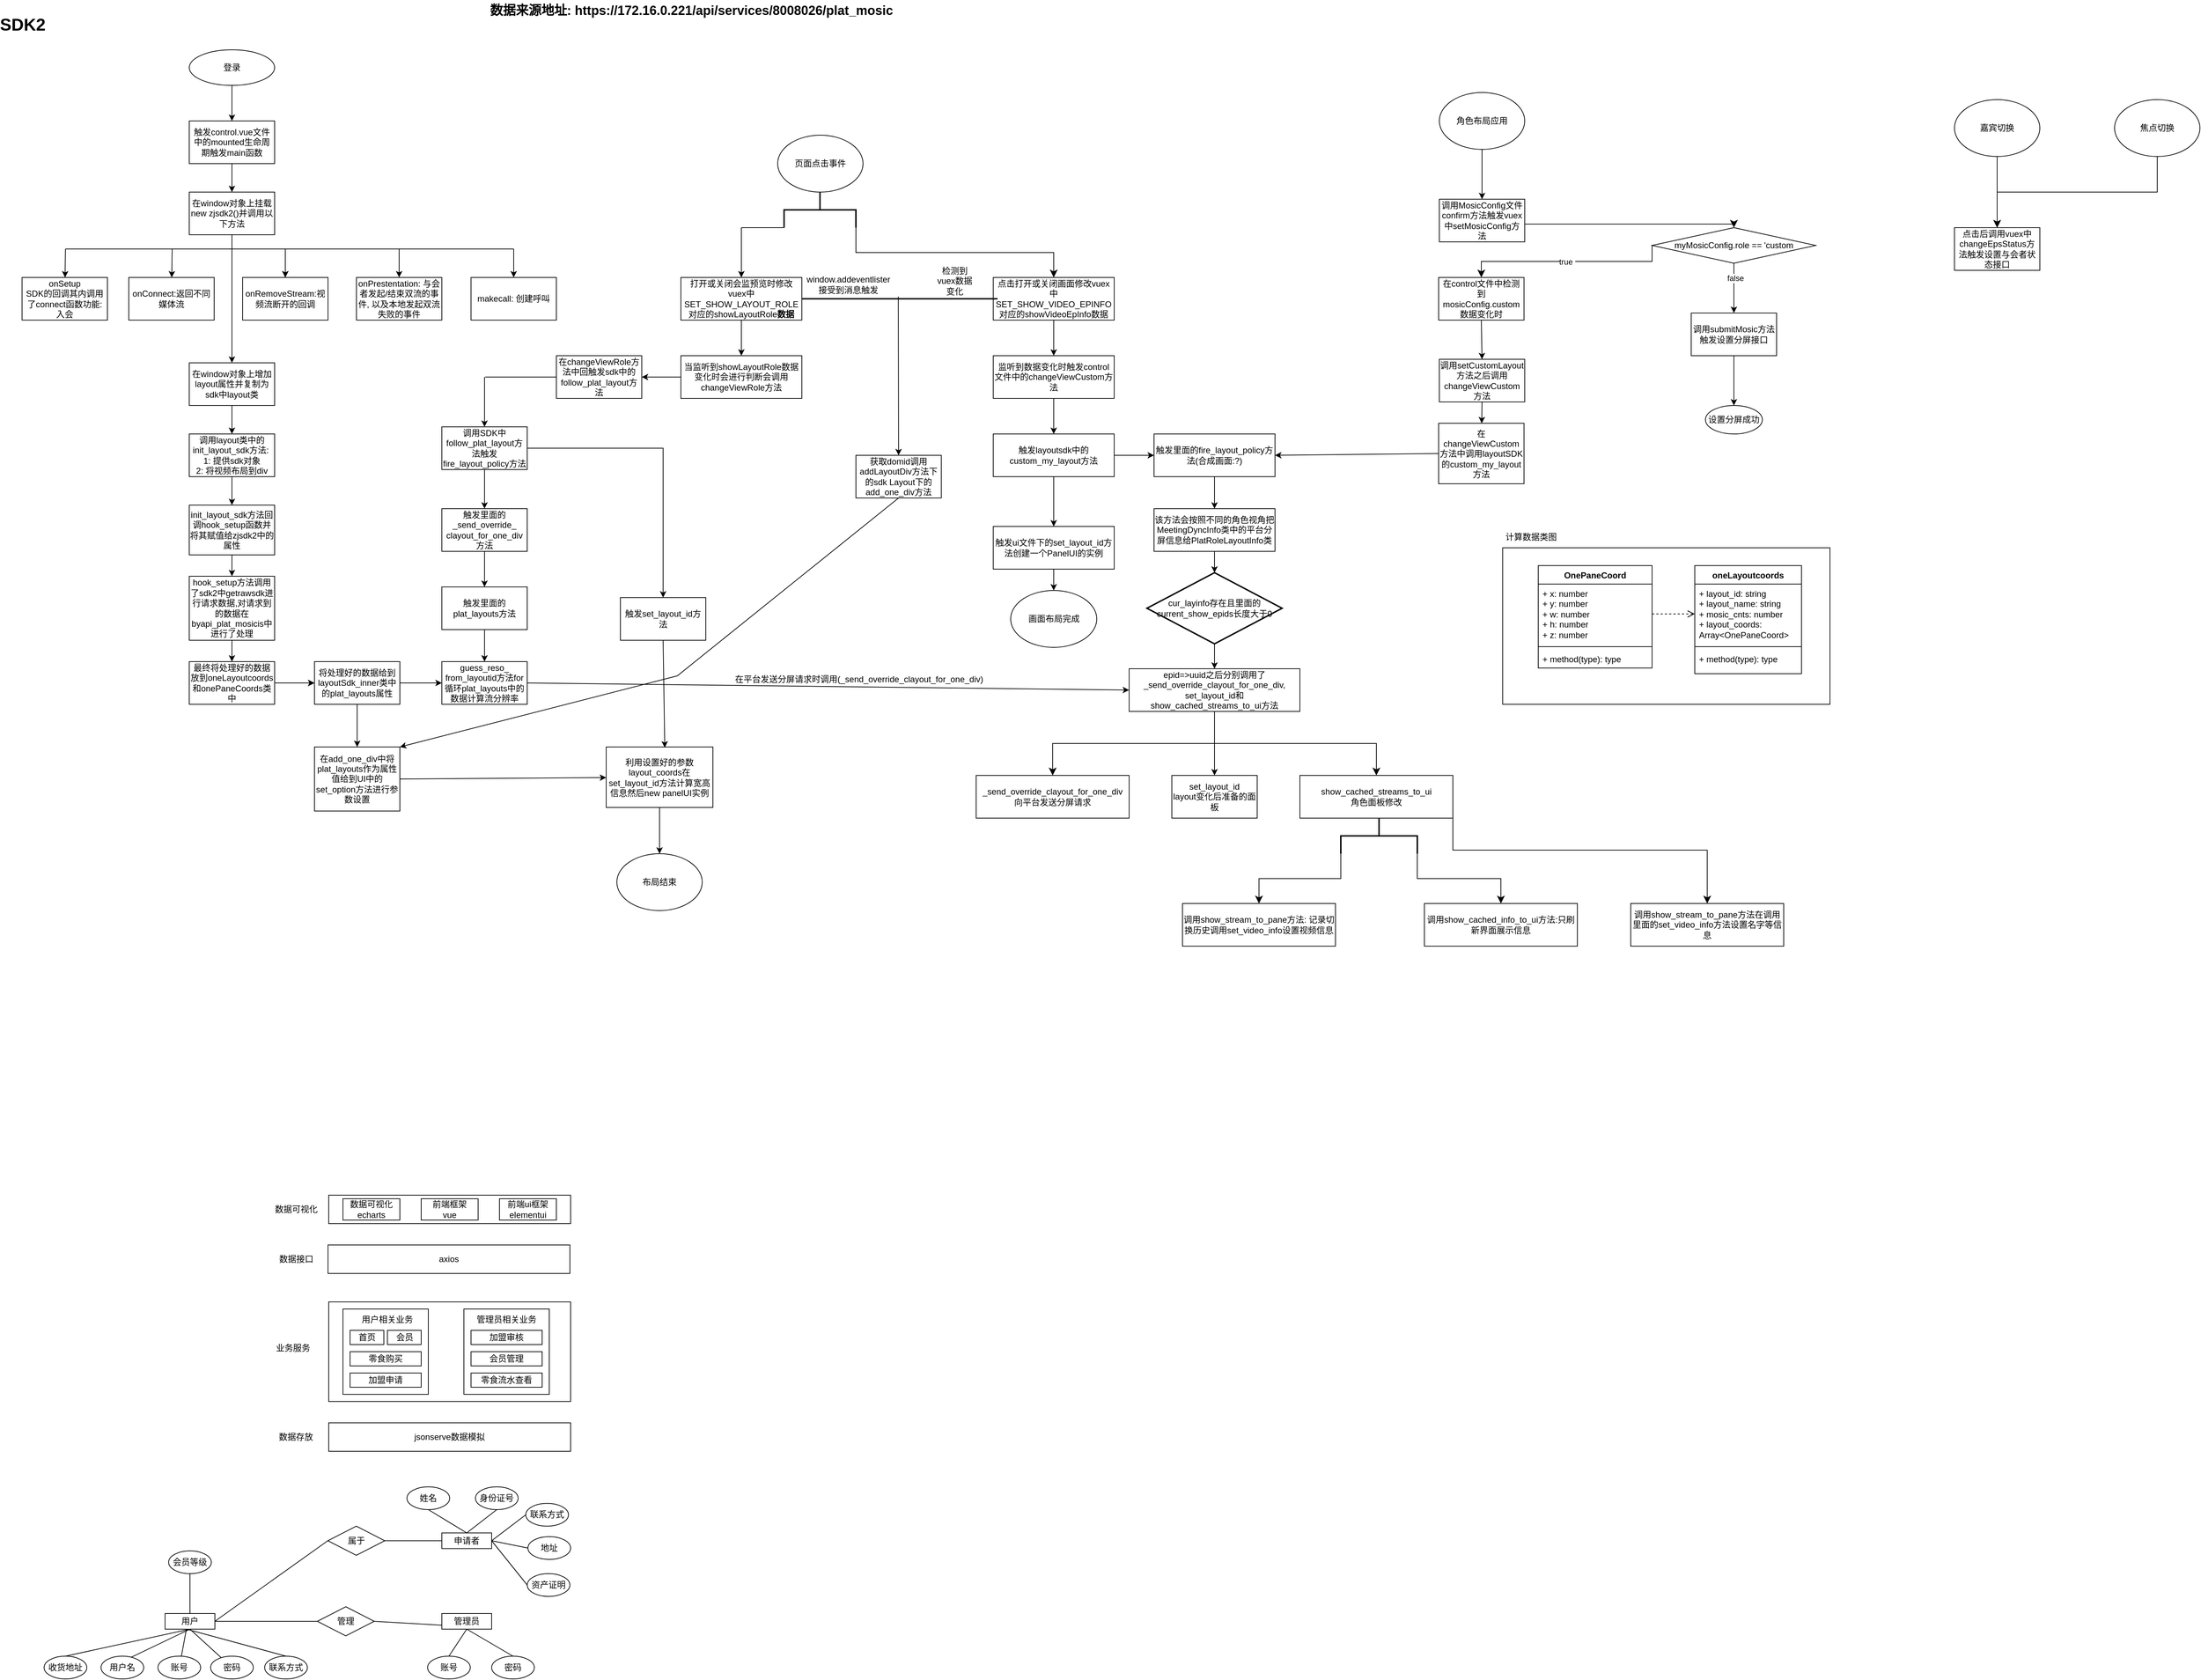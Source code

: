 <mxfile version="25.0.3" pages="2">
  <diagram name="sdk2" id="cYCt0g9zkRtDHQeXJBKw">
    <mxGraphModel dx="1000" dy="497" grid="1" gridSize="10" guides="1" tooltips="1" connect="1" arrows="1" fold="1" page="1" pageScale="1" pageWidth="827" pageHeight="1169" math="0" shadow="0">
      <root>
        <mxCell id="0" />
        <mxCell id="1" parent="0" />
        <mxCell id="cJAQ2IT-YWqgnm6LiaBg-1" value="登录" style="ellipse;whiteSpace=wrap;html=1;" parent="1" vertex="1">
          <mxGeometry x="354" y="80" width="120" height="50" as="geometry" />
        </mxCell>
        <mxCell id="cJAQ2IT-YWqgnm6LiaBg-2" value="" style="endArrow=classic;html=1;rounded=0;exitX=0.5;exitY=1;exitDx=0;exitDy=0;" parent="1" source="cJAQ2IT-YWqgnm6LiaBg-1" edge="1">
          <mxGeometry width="50" height="50" relative="1" as="geometry">
            <mxPoint x="410" y="150" as="sourcePoint" />
            <mxPoint x="414" y="180" as="targetPoint" />
          </mxGeometry>
        </mxCell>
        <mxCell id="cJAQ2IT-YWqgnm6LiaBg-3" value="触发control.vue文件中的mounted生命周期触发main函数" style="rounded=0;whiteSpace=wrap;html=1;" parent="1" vertex="1">
          <mxGeometry x="354" y="180" width="120" height="60" as="geometry" />
        </mxCell>
        <mxCell id="cJAQ2IT-YWqgnm6LiaBg-4" value="在window对象上挂载&lt;br&gt;new zjsdk2()并调用以下方法" style="rounded=0;whiteSpace=wrap;html=1;" parent="1" vertex="1">
          <mxGeometry x="354" y="280" width="120" height="60" as="geometry" />
        </mxCell>
        <mxCell id="cJAQ2IT-YWqgnm6LiaBg-5" value="" style="endArrow=classic;html=1;rounded=0;exitX=0.5;exitY=1;exitDx=0;exitDy=0;" parent="1" source="cJAQ2IT-YWqgnm6LiaBg-3" target="cJAQ2IT-YWqgnm6LiaBg-4" edge="1">
          <mxGeometry width="50" height="50" relative="1" as="geometry">
            <mxPoint x="390" y="340" as="sourcePoint" />
            <mxPoint x="440" y="290" as="targetPoint" />
          </mxGeometry>
        </mxCell>
        <mxCell id="cJAQ2IT-YWqgnm6LiaBg-6" value="onSetup&lt;br&gt;SDK的回调其内调用了connect函数功能: 入会" style="rounded=0;whiteSpace=wrap;html=1;" parent="1" vertex="1">
          <mxGeometry x="119" y="400" width="120" height="60" as="geometry" />
        </mxCell>
        <mxCell id="cJAQ2IT-YWqgnm6LiaBg-7" value="onConnect:返回不同媒体流" style="rounded=0;whiteSpace=wrap;html=1;" parent="1" vertex="1">
          <mxGeometry x="269" y="400" width="120" height="60" as="geometry" />
        </mxCell>
        <mxCell id="cJAQ2IT-YWqgnm6LiaBg-8" value="onRemoveStream:视频流断开的回调" style="rounded=0;whiteSpace=wrap;html=1;" parent="1" vertex="1">
          <mxGeometry x="429" y="400" width="120" height="60" as="geometry" />
        </mxCell>
        <mxCell id="cJAQ2IT-YWqgnm6LiaBg-9" value="onPrestentation:&amp;nbsp;与会者发起/结束双流的事件, 以及本地发起双流失败的事件" style="rounded=0;whiteSpace=wrap;html=1;" parent="1" vertex="1">
          <mxGeometry x="589" y="400" width="120" height="60" as="geometry" />
        </mxCell>
        <mxCell id="cJAQ2IT-YWqgnm6LiaBg-10" value="" style="endArrow=none;html=1;rounded=0;" parent="1" edge="1">
          <mxGeometry width="50" height="50" relative="1" as="geometry">
            <mxPoint x="180" y="360" as="sourcePoint" />
            <mxPoint x="810" y="360" as="targetPoint" />
          </mxGeometry>
        </mxCell>
        <mxCell id="cJAQ2IT-YWqgnm6LiaBg-11" value="" style="endArrow=none;html=1;rounded=0;entryX=0.5;entryY=1;entryDx=0;entryDy=0;" parent="1" target="cJAQ2IT-YWqgnm6LiaBg-4" edge="1">
          <mxGeometry width="50" height="50" relative="1" as="geometry">
            <mxPoint x="414" y="360" as="sourcePoint" />
            <mxPoint x="480" y="420" as="targetPoint" />
          </mxGeometry>
        </mxCell>
        <mxCell id="cJAQ2IT-YWqgnm6LiaBg-12" value="" style="endArrow=classic;html=1;rounded=0;entryX=0.5;entryY=0;entryDx=0;entryDy=0;" parent="1" target="cJAQ2IT-YWqgnm6LiaBg-8" edge="1">
          <mxGeometry width="50" height="50" relative="1" as="geometry">
            <mxPoint x="489" y="360" as="sourcePoint" />
            <mxPoint x="480" y="420" as="targetPoint" />
          </mxGeometry>
        </mxCell>
        <mxCell id="cJAQ2IT-YWqgnm6LiaBg-14" value="" style="endArrow=classic;html=1;rounded=0;entryX=0.5;entryY=0;entryDx=0;entryDy=0;" parent="1" target="cJAQ2IT-YWqgnm6LiaBg-8" edge="1">
          <mxGeometry width="50" height="50" relative="1" as="geometry">
            <mxPoint x="489" y="360" as="sourcePoint" />
            <mxPoint x="489" y="400" as="targetPoint" />
          </mxGeometry>
        </mxCell>
        <mxCell id="cJAQ2IT-YWqgnm6LiaBg-15" value="" style="endArrow=classic;html=1;rounded=0;entryX=0.5;entryY=0;entryDx=0;entryDy=0;" parent="1" target="cJAQ2IT-YWqgnm6LiaBg-9" edge="1">
          <mxGeometry width="50" height="50" relative="1" as="geometry">
            <mxPoint x="649" y="360" as="sourcePoint" />
            <mxPoint x="499" y="410" as="targetPoint" />
          </mxGeometry>
        </mxCell>
        <mxCell id="cJAQ2IT-YWqgnm6LiaBg-16" value="" style="endArrow=classic;html=1;rounded=0;" parent="1" target="cJAQ2IT-YWqgnm6LiaBg-7" edge="1">
          <mxGeometry width="50" height="50" relative="1" as="geometry">
            <mxPoint x="330" y="360" as="sourcePoint" />
            <mxPoint x="499" y="410" as="targetPoint" />
          </mxGeometry>
        </mxCell>
        <mxCell id="cJAQ2IT-YWqgnm6LiaBg-17" value="" style="endArrow=classic;html=1;rounded=0;" parent="1" target="cJAQ2IT-YWqgnm6LiaBg-6" edge="1">
          <mxGeometry width="50" height="50" relative="1" as="geometry">
            <mxPoint x="180" y="360" as="sourcePoint" />
            <mxPoint x="509" y="420" as="targetPoint" />
          </mxGeometry>
        </mxCell>
        <mxCell id="cJAQ2IT-YWqgnm6LiaBg-18" value="在window对象上增加layout属性并复制为sdk中layout类" style="rounded=0;whiteSpace=wrap;html=1;" parent="1" vertex="1">
          <mxGeometry x="354" y="520" width="120" height="60" as="geometry" />
        </mxCell>
        <mxCell id="cJAQ2IT-YWqgnm6LiaBg-19" value="" style="endArrow=classic;html=1;rounded=0;entryX=0.5;entryY=0;entryDx=0;entryDy=0;" parent="1" edge="1">
          <mxGeometry width="50" height="50" relative="1" as="geometry">
            <mxPoint x="414" y="360" as="sourcePoint" />
            <mxPoint x="414" y="520" as="targetPoint" />
          </mxGeometry>
        </mxCell>
        <mxCell id="cJAQ2IT-YWqgnm6LiaBg-20" value="makecall: 创建呼叫" style="rounded=0;whiteSpace=wrap;html=1;" parent="1" vertex="1">
          <mxGeometry x="750" y="400" width="120" height="60" as="geometry" />
        </mxCell>
        <mxCell id="cJAQ2IT-YWqgnm6LiaBg-21" value="" style="endArrow=classic;html=1;rounded=0;" parent="1" target="cJAQ2IT-YWqgnm6LiaBg-20" edge="1">
          <mxGeometry width="50" height="50" relative="1" as="geometry">
            <mxPoint x="810" y="360" as="sourcePoint" />
            <mxPoint x="659" y="410" as="targetPoint" />
          </mxGeometry>
        </mxCell>
        <mxCell id="cJAQ2IT-YWqgnm6LiaBg-22" value="调用layout类中的init_layout_sdk方法:&amp;nbsp;&lt;br&gt;1: 提供sdk对象&lt;br&gt;2: 将视频布局到div" style="rounded=0;whiteSpace=wrap;html=1;" parent="1" vertex="1">
          <mxGeometry x="354" y="620" width="120" height="60" as="geometry" />
        </mxCell>
        <mxCell id="cJAQ2IT-YWqgnm6LiaBg-23" value="" style="endArrow=classic;html=1;rounded=0;exitX=0.5;exitY=1;exitDx=0;exitDy=0;entryX=0.5;entryY=0;entryDx=0;entryDy=0;" parent="1" source="cJAQ2IT-YWqgnm6LiaBg-18" target="cJAQ2IT-YWqgnm6LiaBg-22" edge="1">
          <mxGeometry width="50" height="50" relative="1" as="geometry">
            <mxPoint x="370" y="650" as="sourcePoint" />
            <mxPoint x="420" y="600" as="targetPoint" />
          </mxGeometry>
        </mxCell>
        <mxCell id="cJAQ2IT-YWqgnm6LiaBg-24" value="" style="endArrow=classic;html=1;rounded=0;exitX=0.5;exitY=1;exitDx=0;exitDy=0;" parent="1" source="cJAQ2IT-YWqgnm6LiaBg-22" edge="1">
          <mxGeometry width="50" height="50" relative="1" as="geometry">
            <mxPoint x="370" y="790" as="sourcePoint" />
            <mxPoint x="414" y="720" as="targetPoint" />
          </mxGeometry>
        </mxCell>
        <mxCell id="cJAQ2IT-YWqgnm6LiaBg-25" value="&lt;span style=&quot;color: rgb(0, 0, 0); font-family: Helvetica; font-size: 12px; font-style: normal; font-variant-ligatures: normal; font-variant-caps: normal; font-weight: 400; letter-spacing: normal; orphans: 2; text-align: center; text-indent: 0px; text-transform: none; widows: 2; word-spacing: 0px; -webkit-text-stroke-width: 0px; background-color: rgb(251, 251, 251); text-decoration-thickness: initial; text-decoration-style: initial; text-decoration-color: initial; float: none; display: inline !important;&quot;&gt;init_layout_sdk方法回调hook_setup函数并将其赋值给zjsdk2中的属性&lt;/span&gt;" style="rounded=0;whiteSpace=wrap;html=1;" parent="1" vertex="1">
          <mxGeometry x="354" y="720" width="120" height="70" as="geometry" />
        </mxCell>
        <mxCell id="cJAQ2IT-YWqgnm6LiaBg-26" value="" style="endArrow=classic;html=1;rounded=0;exitX=0.5;exitY=1;exitDx=0;exitDy=0;entryX=0.5;entryY=0;entryDx=0;entryDy=0;" parent="1" source="cJAQ2IT-YWqgnm6LiaBg-25" target="cJAQ2IT-YWqgnm6LiaBg-27" edge="1">
          <mxGeometry width="50" height="50" relative="1" as="geometry">
            <mxPoint x="370" y="720" as="sourcePoint" />
            <mxPoint x="410" y="810" as="targetPoint" />
          </mxGeometry>
        </mxCell>
        <mxCell id="cJAQ2IT-YWqgnm6LiaBg-27" value="hook_setup方法调用了sdk2中getrawsdk进行请求数据,对请求到的数据在byapi_plat_mosicis中进行了处理" style="rounded=0;whiteSpace=wrap;html=1;" parent="1" vertex="1">
          <mxGeometry x="354" y="820" width="120" height="90" as="geometry" />
        </mxCell>
        <mxCell id="cJAQ2IT-YWqgnm6LiaBg-28" value="最终将处理好的数据放到oneLayoutcoords和onePaneCoords类中" style="rounded=0;whiteSpace=wrap;html=1;" parent="1" vertex="1">
          <mxGeometry x="354" y="940" width="120" height="60" as="geometry" />
        </mxCell>
        <mxCell id="cJAQ2IT-YWqgnm6LiaBg-29" value="" style="endArrow=classic;html=1;rounded=0;exitX=0.5;exitY=1;exitDx=0;exitDy=0;entryX=0.5;entryY=0;entryDx=0;entryDy=0;" parent="1" source="cJAQ2IT-YWqgnm6LiaBg-27" target="cJAQ2IT-YWqgnm6LiaBg-28" edge="1">
          <mxGeometry width="50" height="50" relative="1" as="geometry">
            <mxPoint x="640" y="800" as="sourcePoint" />
            <mxPoint x="690" y="750" as="targetPoint" />
          </mxGeometry>
        </mxCell>
        <mxCell id="cJAQ2IT-YWqgnm6LiaBg-30" value="" style="endArrow=classic;html=1;rounded=0;exitX=1;exitY=0.5;exitDx=0;exitDy=0;" parent="1" source="cJAQ2IT-YWqgnm6LiaBg-28" edge="1">
          <mxGeometry width="50" height="50" relative="1" as="geometry">
            <mxPoint x="640" y="800" as="sourcePoint" />
            <mxPoint x="530" y="970" as="targetPoint" />
          </mxGeometry>
        </mxCell>
        <mxCell id="cJAQ2IT-YWqgnm6LiaBg-31" value="将处理好的数据给到layoutSdk_inner类中的plat_layouts属性" style="rounded=0;whiteSpace=wrap;html=1;" parent="1" vertex="1">
          <mxGeometry x="530" y="940" width="120" height="60" as="geometry" />
        </mxCell>
        <mxCell id="cJAQ2IT-YWqgnm6LiaBg-32" value="调用SDK中follow_plat_layout方法触发fire_layout_policy方法" style="rounded=0;whiteSpace=wrap;html=1;" parent="1" vertex="1">
          <mxGeometry x="709" y="610" width="120" height="60" as="geometry" />
        </mxCell>
        <mxCell id="cJAQ2IT-YWqgnm6LiaBg-33" value="触发里面的_send_override_&lt;br&gt;clayout_for_one_div方法" style="rounded=0;whiteSpace=wrap;html=1;" parent="1" vertex="1">
          <mxGeometry x="709" y="725" width="120" height="60" as="geometry" />
        </mxCell>
        <mxCell id="cJAQ2IT-YWqgnm6LiaBg-34" value="触发里面的plat_layouts方法" style="rounded=0;whiteSpace=wrap;html=1;" parent="1" vertex="1">
          <mxGeometry x="709" y="835" width="120" height="60" as="geometry" />
        </mxCell>
        <mxCell id="cJAQ2IT-YWqgnm6LiaBg-35" value="guess_reso_&lt;br&gt;from_layoutid方法for循环plat_layouts中的数据计算流分辨率" style="rounded=0;whiteSpace=wrap;html=1;" parent="1" vertex="1">
          <mxGeometry x="709" y="940" width="120" height="60" as="geometry" />
        </mxCell>
        <mxCell id="cJAQ2IT-YWqgnm6LiaBg-36" value="" style="endArrow=classic;html=1;rounded=0;exitX=1;exitY=0.5;exitDx=0;exitDy=0;" parent="1" source="cJAQ2IT-YWqgnm6LiaBg-28" edge="1">
          <mxGeometry width="50" height="50" relative="1" as="geometry">
            <mxPoint x="474" y="970" as="sourcePoint" />
            <mxPoint x="530" y="970" as="targetPoint" />
            <Array as="points">
              <mxPoint x="530" y="970" />
            </Array>
          </mxGeometry>
        </mxCell>
        <mxCell id="cJAQ2IT-YWqgnm6LiaBg-39" value="" style="endArrow=classic;html=1;rounded=0;exitX=1;exitY=0.5;exitDx=0;exitDy=0;" parent="1" source="cJAQ2IT-YWqgnm6LiaBg-31" target="cJAQ2IT-YWqgnm6LiaBg-35" edge="1">
          <mxGeometry width="50" height="50" relative="1" as="geometry">
            <mxPoint x="640" y="810" as="sourcePoint" />
            <mxPoint x="690" y="760" as="targetPoint" />
          </mxGeometry>
        </mxCell>
        <mxCell id="cJAQ2IT-YWqgnm6LiaBg-40" value="" style="endArrow=classic;html=1;rounded=0;exitX=0.5;exitY=1;exitDx=0;exitDy=0;" parent="1" source="cJAQ2IT-YWqgnm6LiaBg-32" target="cJAQ2IT-YWqgnm6LiaBg-33" edge="1">
          <mxGeometry width="50" height="50" relative="1" as="geometry">
            <mxPoint x="640" y="810" as="sourcePoint" />
            <mxPoint x="690" y="760" as="targetPoint" />
          </mxGeometry>
        </mxCell>
        <mxCell id="cJAQ2IT-YWqgnm6LiaBg-41" value="" style="endArrow=classic;html=1;rounded=0;exitX=0.5;exitY=1;exitDx=0;exitDy=0;entryX=0.5;entryY=0;entryDx=0;entryDy=0;" parent="1" source="cJAQ2IT-YWqgnm6LiaBg-33" target="cJAQ2IT-YWqgnm6LiaBg-34" edge="1">
          <mxGeometry width="50" height="50" relative="1" as="geometry">
            <mxPoint x="779" y="685" as="sourcePoint" />
            <mxPoint x="779" y="735" as="targetPoint" />
          </mxGeometry>
        </mxCell>
        <mxCell id="cJAQ2IT-YWqgnm6LiaBg-42" value="" style="endArrow=classic;html=1;rounded=0;exitX=0.5;exitY=1;exitDx=0;exitDy=0;entryX=0.5;entryY=0;entryDx=0;entryDy=0;" parent="1" source="cJAQ2IT-YWqgnm6LiaBg-34" target="cJAQ2IT-YWqgnm6LiaBg-35" edge="1">
          <mxGeometry width="50" height="50" relative="1" as="geometry">
            <mxPoint x="789" y="695" as="sourcePoint" />
            <mxPoint x="789" y="745" as="targetPoint" />
          </mxGeometry>
        </mxCell>
        <mxCell id="cJAQ2IT-YWqgnm6LiaBg-43" value="" style="rounded=0;whiteSpace=wrap;html=1;" parent="1" vertex="1">
          <mxGeometry x="2200" y="780" width="460" height="220" as="geometry" />
        </mxCell>
        <mxCell id="cJAQ2IT-YWqgnm6LiaBg-44" value="OnePaneCoord" style="swimlane;fontStyle=1;align=center;verticalAlign=top;childLayout=stackLayout;horizontal=1;startSize=26;horizontalStack=0;resizeParent=1;resizeParentMax=0;resizeLast=0;collapsible=1;marginBottom=0;whiteSpace=wrap;html=1;" parent="1" vertex="1">
          <mxGeometry x="2250" y="805" width="160" height="144" as="geometry" />
        </mxCell>
        <mxCell id="cJAQ2IT-YWqgnm6LiaBg-45" value="+ x: number&lt;br&gt;+ y: number&lt;br&gt;+ w: number&lt;br&gt;+ h: number&lt;br&gt;+ z: number" style="text;strokeColor=none;fillColor=none;align=left;verticalAlign=top;spacingLeft=4;spacingRight=4;overflow=hidden;rotatable=0;points=[[0,0.5],[1,0.5]];portConstraint=eastwest;whiteSpace=wrap;html=1;" parent="cJAQ2IT-YWqgnm6LiaBg-44" vertex="1">
          <mxGeometry y="26" width="160" height="84" as="geometry" />
        </mxCell>
        <mxCell id="cJAQ2IT-YWqgnm6LiaBg-46" value="" style="line;strokeWidth=1;fillColor=none;align=left;verticalAlign=middle;spacingTop=-1;spacingLeft=3;spacingRight=3;rotatable=0;labelPosition=right;points=[];portConstraint=eastwest;strokeColor=inherit;" parent="cJAQ2IT-YWqgnm6LiaBg-44" vertex="1">
          <mxGeometry y="110" width="160" height="8" as="geometry" />
        </mxCell>
        <mxCell id="cJAQ2IT-YWqgnm6LiaBg-47" value="+ method(type): type" style="text;strokeColor=none;fillColor=none;align=left;verticalAlign=top;spacingLeft=4;spacingRight=4;overflow=hidden;rotatable=0;points=[[0,0.5],[1,0.5]];portConstraint=eastwest;whiteSpace=wrap;html=1;" parent="cJAQ2IT-YWqgnm6LiaBg-44" vertex="1">
          <mxGeometry y="118" width="160" height="26" as="geometry" />
        </mxCell>
        <mxCell id="cJAQ2IT-YWqgnm6LiaBg-52" value="oneLayoutcoords" style="swimlane;fontStyle=1;align=center;verticalAlign=top;childLayout=stackLayout;horizontal=1;startSize=26;horizontalStack=0;resizeParent=1;resizeParentMax=0;resizeLast=0;collapsible=1;marginBottom=0;whiteSpace=wrap;html=1;" parent="1" vertex="1">
          <mxGeometry x="2470" y="805" width="150" height="152" as="geometry" />
        </mxCell>
        <mxCell id="cJAQ2IT-YWqgnm6LiaBg-53" value="+ layout_id: string&lt;br&gt;+ layout_name: string&lt;br&gt;+ mosic_cnts: number&lt;br&gt;+ layout_coords: Array&amp;lt;OnePaneCoord&amp;gt;" style="text;strokeColor=none;fillColor=none;align=left;verticalAlign=top;spacingLeft=4;spacingRight=4;overflow=hidden;rotatable=0;points=[[0,0.5],[1,0.5]];portConstraint=eastwest;whiteSpace=wrap;html=1;" parent="cJAQ2IT-YWqgnm6LiaBg-52" vertex="1">
          <mxGeometry y="26" width="150" height="84" as="geometry" />
        </mxCell>
        <mxCell id="cJAQ2IT-YWqgnm6LiaBg-54" value="" style="line;strokeWidth=1;fillColor=none;align=left;verticalAlign=middle;spacingTop=-1;spacingLeft=3;spacingRight=3;rotatable=0;labelPosition=right;points=[];portConstraint=eastwest;strokeColor=inherit;" parent="cJAQ2IT-YWqgnm6LiaBg-52" vertex="1">
          <mxGeometry y="110" width="150" height="8" as="geometry" />
        </mxCell>
        <mxCell id="cJAQ2IT-YWqgnm6LiaBg-55" value="+ method(type): type" style="text;strokeColor=none;fillColor=none;align=left;verticalAlign=top;spacingLeft=4;spacingRight=4;overflow=hidden;rotatable=0;points=[[0,0.5],[1,0.5]];portConstraint=eastwest;whiteSpace=wrap;html=1;" parent="cJAQ2IT-YWqgnm6LiaBg-52" vertex="1">
          <mxGeometry y="118" width="150" height="34" as="geometry" />
        </mxCell>
        <mxCell id="cJAQ2IT-YWqgnm6LiaBg-57" value="" style="html=1;verticalAlign=bottom;endArrow=open;dashed=1;endSize=8;edgeStyle=elbowEdgeStyle;elbow=vertical;curved=0;rounded=0;entryX=0;entryY=0.5;entryDx=0;entryDy=0;exitX=1;exitY=0.5;exitDx=0;exitDy=0;" parent="1" source="cJAQ2IT-YWqgnm6LiaBg-45" target="cJAQ2IT-YWqgnm6LiaBg-53" edge="1">
          <mxGeometry relative="1" as="geometry">
            <mxPoint x="2210" y="890" as="sourcePoint" />
            <mxPoint x="2130" y="890" as="targetPoint" />
          </mxGeometry>
        </mxCell>
        <mxCell id="cJAQ2IT-YWqgnm6LiaBg-58" value="计算数据类图" style="text;html=1;strokeColor=none;fillColor=none;align=center;verticalAlign=middle;whiteSpace=wrap;rounded=0;" parent="1" vertex="1">
          <mxGeometry x="2200" y="750" width="80" height="30" as="geometry" />
        </mxCell>
        <mxCell id="cJAQ2IT-YWqgnm6LiaBg-60" value="在add_one_div中将plat_layouts作为属性值给到UI中的set_option方法进行参数设置" style="rounded=0;whiteSpace=wrap;html=1;" parent="1" vertex="1">
          <mxGeometry x="530" y="1060" width="120" height="90" as="geometry" />
        </mxCell>
        <mxCell id="cJAQ2IT-YWqgnm6LiaBg-61" value="" style="endArrow=classic;html=1;rounded=0;exitX=0.5;exitY=1;exitDx=0;exitDy=0;" parent="1" source="cJAQ2IT-YWqgnm6LiaBg-31" target="cJAQ2IT-YWqgnm6LiaBg-60" edge="1">
          <mxGeometry width="50" height="50" relative="1" as="geometry">
            <mxPoint x="770" y="1030" as="sourcePoint" />
            <mxPoint x="820" y="980" as="targetPoint" />
          </mxGeometry>
        </mxCell>
        <mxCell id="cJAQ2IT-YWqgnm6LiaBg-62" value="触发set_layout_id方法" style="rounded=0;whiteSpace=wrap;html=1;" parent="1" vertex="1">
          <mxGeometry x="960" y="850" width="120" height="60" as="geometry" />
        </mxCell>
        <mxCell id="cJAQ2IT-YWqgnm6LiaBg-63" value="利用设置好的参数layout_coords在set_layout_id方法计算宽高信息然后new panelUI实例" style="rounded=0;whiteSpace=wrap;html=1;" parent="1" vertex="1">
          <mxGeometry x="940" y="1060" width="150" height="85" as="geometry" />
        </mxCell>
        <mxCell id="cJAQ2IT-YWqgnm6LiaBg-65" value="" style="endArrow=none;html=1;rounded=0;exitX=1;exitY=0.5;exitDx=0;exitDy=0;" parent="1" source="cJAQ2IT-YWqgnm6LiaBg-32" edge="1">
          <mxGeometry width="50" height="50" relative="1" as="geometry">
            <mxPoint x="830" y="640" as="sourcePoint" />
            <mxPoint x="1020" y="645" as="targetPoint" />
            <Array as="points">
              <mxPoint x="1020" y="640" />
            </Array>
          </mxGeometry>
        </mxCell>
        <mxCell id="cJAQ2IT-YWqgnm6LiaBg-66" value="" style="endArrow=classic;html=1;rounded=0;entryX=0.5;entryY=0;entryDx=0;entryDy=0;" parent="1" target="cJAQ2IT-YWqgnm6LiaBg-62" edge="1">
          <mxGeometry width="50" height="50" relative="1" as="geometry">
            <mxPoint x="1020" y="640" as="sourcePoint" />
            <mxPoint x="960" y="820" as="targetPoint" />
          </mxGeometry>
        </mxCell>
        <mxCell id="cJAQ2IT-YWqgnm6LiaBg-67" value="" style="endArrow=classic;html=1;rounded=0;exitX=0.5;exitY=1;exitDx=0;exitDy=0;entryX=0.549;entryY=0.01;entryDx=0;entryDy=0;entryPerimeter=0;" parent="1" source="cJAQ2IT-YWqgnm6LiaBg-62" target="cJAQ2IT-YWqgnm6LiaBg-63" edge="1">
          <mxGeometry width="50" height="50" relative="1" as="geometry">
            <mxPoint x="930" y="1060" as="sourcePoint" />
            <mxPoint x="980" y="1010" as="targetPoint" />
          </mxGeometry>
        </mxCell>
        <mxCell id="cJAQ2IT-YWqgnm6LiaBg-68" value="" style="endArrow=classic;html=1;rounded=0;exitX=1;exitY=0.5;exitDx=0;exitDy=0;" parent="1" source="cJAQ2IT-YWqgnm6LiaBg-60" target="cJAQ2IT-YWqgnm6LiaBg-63" edge="1">
          <mxGeometry width="50" height="50" relative="1" as="geometry">
            <mxPoint x="930" y="1060" as="sourcePoint" />
            <mxPoint x="980" y="1010" as="targetPoint" />
          </mxGeometry>
        </mxCell>
        <mxCell id="cJAQ2IT-YWqgnm6LiaBg-69" value="布局结束" style="ellipse;whiteSpace=wrap;html=1;" parent="1" vertex="1">
          <mxGeometry x="955" y="1210" width="120" height="80" as="geometry" />
        </mxCell>
        <mxCell id="cJAQ2IT-YWqgnm6LiaBg-70" value="" style="endArrow=classic;html=1;rounded=0;exitX=0.5;exitY=1;exitDx=0;exitDy=0;entryX=0.5;entryY=0;entryDx=0;entryDy=0;" parent="1" source="cJAQ2IT-YWqgnm6LiaBg-63" target="cJAQ2IT-YWqgnm6LiaBg-69" edge="1">
          <mxGeometry width="50" height="50" relative="1" as="geometry">
            <mxPoint x="630" y="1010" as="sourcePoint" />
            <mxPoint x="680" y="960" as="targetPoint" />
          </mxGeometry>
        </mxCell>
        <mxCell id="cJAQ2IT-YWqgnm6LiaBg-73" value="" style="strokeWidth=2;html=1;shape=mxgraph.flowchart.annotation_2;align=left;labelPosition=right;pointerEvents=1;direction=south;" parent="1" vertex="1">
          <mxGeometry x="1190" y="280" width="101" height="50" as="geometry" />
        </mxCell>
        <mxCell id="cJAQ2IT-YWqgnm6LiaBg-74" value="在changeViewRole方法中回触发sdk中的follow_plat_layout方法" style="rounded=0;whiteSpace=wrap;html=1;" parent="1" vertex="1">
          <mxGeometry x="870" y="510" width="120" height="60" as="geometry" />
        </mxCell>
        <mxCell id="cJAQ2IT-YWqgnm6LiaBg-77" value="" style="endArrow=none;html=1;rounded=0;entryX=0;entryY=0.5;entryDx=0;entryDy=0;" parent="1" target="cJAQ2IT-YWqgnm6LiaBg-74" edge="1">
          <mxGeometry width="50" height="50" relative="1" as="geometry">
            <mxPoint x="770" y="540" as="sourcePoint" />
            <mxPoint x="1010" y="650" as="targetPoint" />
          </mxGeometry>
        </mxCell>
        <mxCell id="cJAQ2IT-YWqgnm6LiaBg-78" value="" style="endArrow=classic;html=1;rounded=0;" parent="1" target="cJAQ2IT-YWqgnm6LiaBg-32" edge="1">
          <mxGeometry width="50" height="50" relative="1" as="geometry">
            <mxPoint x="769" y="540" as="sourcePoint" />
            <mxPoint x="1010" y="650" as="targetPoint" />
          </mxGeometry>
        </mxCell>
        <mxCell id="cJAQ2IT-YWqgnm6LiaBg-79" value="打开或关闭会监预览时修改vuex中SET_SHOW_LAYOUT_ROLE对应的showLayoutRole&lt;b&gt;数据&lt;/b&gt;" style="rounded=0;whiteSpace=wrap;html=1;" parent="1" vertex="1">
          <mxGeometry x="1045" y="400" width="170" height="60" as="geometry" />
        </mxCell>
        <mxCell id="cJAQ2IT-YWqgnm6LiaBg-81" value="当监听到showLayoutRole数据变化时会进行判断会调用changeViewRole方法" style="rounded=0;whiteSpace=wrap;html=1;" parent="1" vertex="1">
          <mxGeometry x="1045" y="510" width="170" height="60" as="geometry" />
        </mxCell>
        <mxCell id="cJAQ2IT-YWqgnm6LiaBg-82" value="" style="endArrow=classic;html=1;rounded=0;exitX=0.5;exitY=1;exitDx=0;exitDy=0;entryX=0.5;entryY=0;entryDx=0;entryDy=0;" parent="1" source="cJAQ2IT-YWqgnm6LiaBg-79" target="cJAQ2IT-YWqgnm6LiaBg-81" edge="1">
          <mxGeometry width="50" height="50" relative="1" as="geometry">
            <mxPoint x="965" y="530" as="sourcePoint" />
            <mxPoint x="1015" y="480" as="targetPoint" />
          </mxGeometry>
        </mxCell>
        <mxCell id="cJAQ2IT-YWqgnm6LiaBg-83" value="" style="endArrow=classic;html=1;rounded=0;exitX=0;exitY=0.5;exitDx=0;exitDy=0;entryX=1;entryY=0.5;entryDx=0;entryDy=0;" parent="1" source="cJAQ2IT-YWqgnm6LiaBg-81" target="cJAQ2IT-YWqgnm6LiaBg-74" edge="1">
          <mxGeometry width="50" height="50" relative="1" as="geometry">
            <mxPoint x="960" y="530" as="sourcePoint" />
            <mxPoint x="1010" y="480" as="targetPoint" />
          </mxGeometry>
        </mxCell>
        <mxCell id="cJAQ2IT-YWqgnm6LiaBg-86" value="页面点击事件" style="ellipse;whiteSpace=wrap;html=1;" parent="1" vertex="1">
          <mxGeometry x="1181" y="200" width="120" height="80" as="geometry" />
        </mxCell>
        <mxCell id="cJAQ2IT-YWqgnm6LiaBg-87" value="" style="endArrow=classic;html=1;rounded=0;entryX=0.5;entryY=0;entryDx=0;entryDy=0;" parent="1" target="cJAQ2IT-YWqgnm6LiaBg-79" edge="1">
          <mxGeometry width="50" height="50" relative="1" as="geometry">
            <mxPoint x="1130" y="330" as="sourcePoint" />
            <mxPoint x="1010" y="180" as="targetPoint" />
          </mxGeometry>
        </mxCell>
        <mxCell id="cJAQ2IT-YWqgnm6LiaBg-88" value="" style="endArrow=none;html=1;rounded=0;entryX=1;entryY=1;entryDx=0;entryDy=0;entryPerimeter=0;" parent="1" target="cJAQ2IT-YWqgnm6LiaBg-73" edge="1">
          <mxGeometry width="50" height="50" relative="1" as="geometry">
            <mxPoint x="1130" y="330" as="sourcePoint" />
            <mxPoint x="1010" y="240" as="targetPoint" />
          </mxGeometry>
        </mxCell>
        <mxCell id="cJAQ2IT-YWqgnm6LiaBg-89" value="点击打开或关闭画面修改vuex中SET_SHOW_VIDEO_EPINFO对应的showVideoEpInfo数据" style="rounded=0;whiteSpace=wrap;html=1;" parent="1" vertex="1">
          <mxGeometry x="1484" y="400" width="170" height="60" as="geometry" />
        </mxCell>
        <mxCell id="cJAQ2IT-YWqgnm6LiaBg-91" value="监听到数据变化时触发control文件中的changeViewCustom方法" style="rounded=0;whiteSpace=wrap;html=1;" parent="1" vertex="1">
          <mxGeometry x="1484" y="510" width="170" height="60" as="geometry" />
        </mxCell>
        <mxCell id="cJAQ2IT-YWqgnm6LiaBg-93" value="触发layoutsdk中的custom_my_layout方法" style="rounded=0;whiteSpace=wrap;html=1;" parent="1" vertex="1">
          <mxGeometry x="1484" y="620" width="170" height="60" as="geometry" />
        </mxCell>
        <mxCell id="cJAQ2IT-YWqgnm6LiaBg-95" value="触发里面的fire_layout_policy方法(合成画面:?)" style="rounded=0;whiteSpace=wrap;html=1;" parent="1" vertex="1">
          <mxGeometry x="1710" y="620" width="170" height="60" as="geometry" />
        </mxCell>
        <mxCell id="cJAQ2IT-YWqgnm6LiaBg-114" value="" style="edgeStyle=orthogonalEdgeStyle;rounded=0;orthogonalLoop=1;jettySize=auto;html=1;" parent="1" source="cJAQ2IT-YWqgnm6LiaBg-96" target="cJAQ2IT-YWqgnm6LiaBg-113" edge="1">
          <mxGeometry relative="1" as="geometry" />
        </mxCell>
        <mxCell id="cJAQ2IT-YWqgnm6LiaBg-96" value="触发ui文件下的set_layout_id方法创建一个PanelUI的实例" style="rounded=0;whiteSpace=wrap;html=1;" parent="1" vertex="1">
          <mxGeometry x="1484" y="750" width="170" height="60" as="geometry" />
        </mxCell>
        <mxCell id="cJAQ2IT-YWqgnm6LiaBg-99" value="" style="endArrow=classic;html=1;rounded=0;exitX=0.5;exitY=1;exitDx=0;exitDy=0;entryX=0.5;entryY=0;entryDx=0;entryDy=0;" parent="1" source="cJAQ2IT-YWqgnm6LiaBg-89" target="cJAQ2IT-YWqgnm6LiaBg-91" edge="1">
          <mxGeometry width="50" height="50" relative="1" as="geometry">
            <mxPoint x="1510" y="590" as="sourcePoint" />
            <mxPoint x="1560" y="540" as="targetPoint" />
          </mxGeometry>
        </mxCell>
        <mxCell id="cJAQ2IT-YWqgnm6LiaBg-100" value="" style="endArrow=classic;html=1;rounded=0;exitX=0.5;exitY=1;exitDx=0;exitDy=0;entryX=0.5;entryY=0;entryDx=0;entryDy=0;" parent="1" source="cJAQ2IT-YWqgnm6LiaBg-91" target="cJAQ2IT-YWqgnm6LiaBg-93" edge="1">
          <mxGeometry width="50" height="50" relative="1" as="geometry">
            <mxPoint x="1510" y="590" as="sourcePoint" />
            <mxPoint x="1560" y="540" as="targetPoint" />
          </mxGeometry>
        </mxCell>
        <mxCell id="cJAQ2IT-YWqgnm6LiaBg-101" value="" style="endArrow=classic;html=1;rounded=0;exitX=0.5;exitY=1;exitDx=0;exitDy=0;entryX=0.5;entryY=0;entryDx=0;entryDy=0;" parent="1" source="cJAQ2IT-YWqgnm6LiaBg-93" target="cJAQ2IT-YWqgnm6LiaBg-96" edge="1">
          <mxGeometry width="50" height="50" relative="1" as="geometry">
            <mxPoint x="1510" y="590" as="sourcePoint" />
            <mxPoint x="1560" y="540" as="targetPoint" />
          </mxGeometry>
        </mxCell>
        <mxCell id="cJAQ2IT-YWqgnm6LiaBg-102" value="" style="endArrow=classic;html=1;rounded=0;exitX=1;exitY=0.5;exitDx=0;exitDy=0;entryX=0;entryY=0.5;entryDx=0;entryDy=0;" parent="1" source="cJAQ2IT-YWqgnm6LiaBg-93" target="cJAQ2IT-YWqgnm6LiaBg-95" edge="1">
          <mxGeometry width="50" height="50" relative="1" as="geometry">
            <mxPoint x="1400" y="590" as="sourcePoint" />
            <mxPoint x="1450" y="540" as="targetPoint" />
          </mxGeometry>
        </mxCell>
        <mxCell id="cJAQ2IT-YWqgnm6LiaBg-104" value="该方法会按照不同的角色视角把MeetingDyncInfo类中的平台分屏信息给PlatRoleLayoutInfo类" style="rounded=0;whiteSpace=wrap;html=1;" parent="1" vertex="1">
          <mxGeometry x="1710" y="725" width="170" height="60" as="geometry" />
        </mxCell>
        <mxCell id="cJAQ2IT-YWqgnm6LiaBg-105" value="cur_layinfo存在且里面的current_show_epids长度大于0" style="strokeWidth=2;html=1;shape=mxgraph.flowchart.decision;whiteSpace=wrap;" parent="1" vertex="1">
          <mxGeometry x="1700" y="815" width="190" height="100" as="geometry" />
        </mxCell>
        <mxCell id="cJAQ2IT-YWqgnm6LiaBg-106" value="epid=&amp;gt;uuid之后分别调用了_send_override_clayout_for_one_div,&lt;br&gt;set_layout_id和&lt;br&gt;show_cached_streams_to_ui方法" style="rounded=0;whiteSpace=wrap;html=1;" parent="1" vertex="1">
          <mxGeometry x="1675" y="950" width="240" height="60" as="geometry" />
        </mxCell>
        <mxCell id="cJAQ2IT-YWqgnm6LiaBg-107" value="" style="endArrow=classic;html=1;rounded=0;exitX=0.5;exitY=1;exitDx=0;exitDy=0;" parent="1" source="cJAQ2IT-YWqgnm6LiaBg-95" target="cJAQ2IT-YWqgnm6LiaBg-104" edge="1">
          <mxGeometry width="50" height="50" relative="1" as="geometry">
            <mxPoint x="1400" y="1060" as="sourcePoint" />
            <mxPoint x="1450" y="1010" as="targetPoint" />
          </mxGeometry>
        </mxCell>
        <mxCell id="cJAQ2IT-YWqgnm6LiaBg-108" value="" style="endArrow=classic;html=1;rounded=0;exitX=0.5;exitY=1;exitDx=0;exitDy=0;" parent="1" source="cJAQ2IT-YWqgnm6LiaBg-104" target="cJAQ2IT-YWqgnm6LiaBg-105" edge="1">
          <mxGeometry width="50" height="50" relative="1" as="geometry">
            <mxPoint x="1400" y="1060" as="sourcePoint" />
            <mxPoint x="1450" y="1010" as="targetPoint" />
          </mxGeometry>
        </mxCell>
        <mxCell id="cJAQ2IT-YWqgnm6LiaBg-109" value="" style="endArrow=classic;html=1;rounded=0;exitX=0.5;exitY=1;exitDx=0;exitDy=0;exitPerimeter=0;entryX=0.5;entryY=0;entryDx=0;entryDy=0;" parent="1" source="cJAQ2IT-YWqgnm6LiaBg-105" target="cJAQ2IT-YWqgnm6LiaBg-106" edge="1">
          <mxGeometry width="50" height="50" relative="1" as="geometry">
            <mxPoint x="1400" y="1060" as="sourcePoint" />
            <mxPoint x="1450" y="1010" as="targetPoint" />
          </mxGeometry>
        </mxCell>
        <mxCell id="cJAQ2IT-YWqgnm6LiaBg-110" value="" style="endArrow=classic;html=1;rounded=0;exitX=1;exitY=0.5;exitDx=0;exitDy=0;entryX=0;entryY=0.5;entryDx=0;entryDy=0;" parent="1" source="cJAQ2IT-YWqgnm6LiaBg-35" target="cJAQ2IT-YWqgnm6LiaBg-106" edge="1">
          <mxGeometry width="50" height="50" relative="1" as="geometry">
            <mxPoint x="1250" y="860" as="sourcePoint" />
            <mxPoint x="1300" y="810" as="targetPoint" />
          </mxGeometry>
        </mxCell>
        <mxCell id="cJAQ2IT-YWqgnm6LiaBg-111" value="在平台发送分屏请求时调用(_send_override_clayout_for_one_div)" style="text;html=1;align=center;verticalAlign=middle;resizable=0;points=[];autosize=1;strokeColor=none;fillColor=none;" parent="1" vertex="1">
          <mxGeometry x="1110" y="950" width="370" height="30" as="geometry" />
        </mxCell>
        <mxCell id="cJAQ2IT-YWqgnm6LiaBg-113" value="画面布局完成" style="ellipse;whiteSpace=wrap;html=1;rounded=0;" parent="1" vertex="1">
          <mxGeometry x="1508.5" y="840" width="121" height="80" as="geometry" />
        </mxCell>
        <mxCell id="cJAQ2IT-YWqgnm6LiaBg-115" value="角色布局应用" style="ellipse;whiteSpace=wrap;html=1;" parent="1" vertex="1">
          <mxGeometry x="2111" y="140" width="120" height="80" as="geometry" />
        </mxCell>
        <mxCell id="cJAQ2IT-YWqgnm6LiaBg-116" value="调用MosicConfig文件confirm方法触发vuex中setMosicConfig方法" style="rounded=0;whiteSpace=wrap;html=1;" parent="1" vertex="1">
          <mxGeometry x="2111" y="290" width="120" height="60" as="geometry" />
        </mxCell>
        <mxCell id="cJAQ2IT-YWqgnm6LiaBg-117" value="在control文件中检测到mosicConfig.custom数据变化时" style="rounded=0;whiteSpace=wrap;html=1;" parent="1" vertex="1">
          <mxGeometry x="2110" y="400" width="120" height="60" as="geometry" />
        </mxCell>
        <mxCell id="cJAQ2IT-YWqgnm6LiaBg-118" value="调用setCustomLayout方法之后调用changeViewCustom方法" style="rounded=0;whiteSpace=wrap;html=1;" parent="1" vertex="1">
          <mxGeometry x="2111" y="515" width="120" height="60" as="geometry" />
        </mxCell>
        <mxCell id="cJAQ2IT-YWqgnm6LiaBg-119" value="在changeViewCustom方法中调用layoutSDK的custom_my_layout方法" style="rounded=0;whiteSpace=wrap;html=1;" parent="1" vertex="1">
          <mxGeometry x="2110" y="605" width="120" height="85" as="geometry" />
        </mxCell>
        <mxCell id="cJAQ2IT-YWqgnm6LiaBg-120" value="" style="endArrow=classic;html=1;rounded=0;exitX=0.5;exitY=1;exitDx=0;exitDy=0;entryX=0.5;entryY=0;entryDx=0;entryDy=0;" parent="1" source="cJAQ2IT-YWqgnm6LiaBg-115" target="cJAQ2IT-YWqgnm6LiaBg-116" edge="1">
          <mxGeometry width="50" height="50" relative="1" as="geometry">
            <mxPoint x="1720" y="570" as="sourcePoint" />
            <mxPoint x="1770" y="520" as="targetPoint" />
          </mxGeometry>
        </mxCell>
        <mxCell id="cJAQ2IT-YWqgnm6LiaBg-122" value="" style="endArrow=classic;html=1;rounded=0;exitX=0.5;exitY=1;exitDx=0;exitDy=0;entryX=0.5;entryY=0;entryDx=0;entryDy=0;" parent="1" source="cJAQ2IT-YWqgnm6LiaBg-117" target="cJAQ2IT-YWqgnm6LiaBg-118" edge="1">
          <mxGeometry width="50" height="50" relative="1" as="geometry">
            <mxPoint x="1720" y="570" as="sourcePoint" />
            <mxPoint x="1770" y="520" as="targetPoint" />
          </mxGeometry>
        </mxCell>
        <mxCell id="cJAQ2IT-YWqgnm6LiaBg-123" value="" style="endArrow=classic;html=1;rounded=0;exitX=0.5;exitY=1;exitDx=0;exitDy=0;" parent="1" source="cJAQ2IT-YWqgnm6LiaBg-118" target="cJAQ2IT-YWqgnm6LiaBg-119" edge="1">
          <mxGeometry width="50" height="50" relative="1" as="geometry">
            <mxPoint x="1720" y="570" as="sourcePoint" />
            <mxPoint x="1770" y="520" as="targetPoint" />
          </mxGeometry>
        </mxCell>
        <mxCell id="cJAQ2IT-YWqgnm6LiaBg-126" value="myMosicConfig.role == &#39;custom" style="rhombus;whiteSpace=wrap;html=1;" parent="1" vertex="1">
          <mxGeometry x="2410" y="330" width="230" height="50" as="geometry" />
        </mxCell>
        <mxCell id="cJAQ2IT-YWqgnm6LiaBg-127" value="true&amp;nbsp;" style="edgeStyle=elbowEdgeStyle;elbow=vertical;endArrow=classic;html=1;curved=0;rounded=0;endSize=8;startSize=8;exitX=0;exitY=0.5;exitDx=0;exitDy=0;entryX=0.5;entryY=0;entryDx=0;entryDy=0;" parent="1" source="cJAQ2IT-YWqgnm6LiaBg-126" target="cJAQ2IT-YWqgnm6LiaBg-117" edge="1">
          <mxGeometry width="50" height="50" relative="1" as="geometry">
            <mxPoint x="2380" y="580" as="sourcePoint" />
            <mxPoint x="2430" y="530" as="targetPoint" />
          </mxGeometry>
        </mxCell>
        <mxCell id="cJAQ2IT-YWqgnm6LiaBg-129" value="" style="endArrow=classic;html=1;rounded=0;exitX=0.5;exitY=1;exitDx=0;exitDy=0;" parent="1" source="cJAQ2IT-YWqgnm6LiaBg-126" edge="1">
          <mxGeometry width="50" height="50" relative="1" as="geometry">
            <mxPoint x="2240" y="670" as="sourcePoint" />
            <mxPoint x="2525" y="450" as="targetPoint" />
          </mxGeometry>
        </mxCell>
        <mxCell id="cJAQ2IT-YWqgnm6LiaBg-130" value="false" style="edgeLabel;html=1;align=center;verticalAlign=middle;resizable=0;points=[];" parent="cJAQ2IT-YWqgnm6LiaBg-129" vertex="1" connectable="0">
          <mxGeometry x="-0.4" y="2" relative="1" as="geometry">
            <mxPoint as="offset" />
          </mxGeometry>
        </mxCell>
        <mxCell id="cJAQ2IT-YWqgnm6LiaBg-134" value="" style="edgeStyle=orthogonalEdgeStyle;rounded=0;orthogonalLoop=1;jettySize=auto;html=1;" parent="1" source="cJAQ2IT-YWqgnm6LiaBg-131" target="cJAQ2IT-YWqgnm6LiaBg-133" edge="1">
          <mxGeometry relative="1" as="geometry" />
        </mxCell>
        <mxCell id="cJAQ2IT-YWqgnm6LiaBg-131" value="调用submitMosic方法触发设置分屏接口" style="rounded=0;whiteSpace=wrap;html=1;" parent="1" vertex="1">
          <mxGeometry x="2465" y="450" width="120" height="60" as="geometry" />
        </mxCell>
        <mxCell id="cJAQ2IT-YWqgnm6LiaBg-133" value="设置分屏成功" style="ellipse;whiteSpace=wrap;html=1;rounded=0;" parent="1" vertex="1">
          <mxGeometry x="2485" y="580" width="80" height="40" as="geometry" />
        </mxCell>
        <mxCell id="cJAQ2IT-YWqgnm6LiaBg-136" value="" style="edgeStyle=elbowEdgeStyle;elbow=vertical;endArrow=classic;html=1;curved=0;rounded=0;endSize=8;startSize=8;exitX=1;exitY=0.5;exitDx=0;exitDy=0;entryX=0.5;entryY=0;entryDx=0;entryDy=0;" parent="1" source="cJAQ2IT-YWqgnm6LiaBg-116" target="cJAQ2IT-YWqgnm6LiaBg-126" edge="1">
          <mxGeometry width="50" height="50" relative="1" as="geometry">
            <mxPoint x="2330" y="250" as="sourcePoint" />
            <mxPoint x="2380" y="200" as="targetPoint" />
          </mxGeometry>
        </mxCell>
        <mxCell id="cJAQ2IT-YWqgnm6LiaBg-138" value="" style="endArrow=classic;html=1;rounded=0;exitX=0;exitY=0.5;exitDx=0;exitDy=0;entryX=1;entryY=0.5;entryDx=0;entryDy=0;" parent="1" source="cJAQ2IT-YWqgnm6LiaBg-119" target="cJAQ2IT-YWqgnm6LiaBg-95" edge="1">
          <mxGeometry width="50" height="50" relative="1" as="geometry">
            <mxPoint x="1770" y="440" as="sourcePoint" />
            <mxPoint x="1820" y="390" as="targetPoint" />
          </mxGeometry>
        </mxCell>
        <mxCell id="cJAQ2IT-YWqgnm6LiaBg-139" value="_send_override_clayout_for_one_div&lt;br&gt;向平台发送分屏请求" style="rounded=0;whiteSpace=wrap;html=1;" parent="1" vertex="1">
          <mxGeometry x="1460" y="1100" width="215" height="60" as="geometry" />
        </mxCell>
        <mxCell id="cJAQ2IT-YWqgnm6LiaBg-140" value="set_layout_id&lt;br&gt;layout变化后准备的面板" style="rounded=0;whiteSpace=wrap;html=1;" parent="1" vertex="1">
          <mxGeometry x="1735" y="1100" width="120" height="60" as="geometry" />
        </mxCell>
        <mxCell id="cJAQ2IT-YWqgnm6LiaBg-141" value="show_cached_streams_to_ui&lt;br&gt;角色面板修改" style="rounded=0;whiteSpace=wrap;html=1;" parent="1" vertex="1">
          <mxGeometry x="1915" y="1100" width="215" height="60" as="geometry" />
        </mxCell>
        <mxCell id="cJAQ2IT-YWqgnm6LiaBg-142" value="" style="strokeWidth=2;html=1;shape=mxgraph.flowchart.annotation_2;align=left;labelPosition=right;pointerEvents=1;direction=south;" parent="1" vertex="1">
          <mxGeometry x="1972.5" y="1160" width="107.5" height="50" as="geometry" />
        </mxCell>
        <mxCell id="cJAQ2IT-YWqgnm6LiaBg-144" value="调用show_stream_to_pane方法: 记录切换历史调用set_video_info设置视频信息" style="rounded=0;whiteSpace=wrap;html=1;" parent="1" vertex="1">
          <mxGeometry x="1750" y="1280" width="215" height="60" as="geometry" />
        </mxCell>
        <mxCell id="cJAQ2IT-YWqgnm6LiaBg-145" value="调用show_cached_info_to_ui方法:只刷新界面展示信息" style="rounded=0;whiteSpace=wrap;html=1;" parent="1" vertex="1">
          <mxGeometry x="2090" y="1280" width="215" height="60" as="geometry" />
        </mxCell>
        <mxCell id="cJAQ2IT-YWqgnm6LiaBg-147" value="" style="edgeStyle=elbowEdgeStyle;elbow=vertical;endArrow=classic;html=1;curved=0;rounded=0;endSize=8;startSize=8;exitX=1;exitY=1;exitDx=0;exitDy=0;exitPerimeter=0;entryX=0.5;entryY=0;entryDx=0;entryDy=0;" parent="1" source="cJAQ2IT-YWqgnm6LiaBg-142" target="cJAQ2IT-YWqgnm6LiaBg-144" edge="1">
          <mxGeometry width="50" height="50" relative="1" as="geometry">
            <mxPoint x="1610" y="1120" as="sourcePoint" />
            <mxPoint x="1660" y="1070" as="targetPoint" />
          </mxGeometry>
        </mxCell>
        <mxCell id="cJAQ2IT-YWqgnm6LiaBg-148" value="" style="edgeStyle=elbowEdgeStyle;elbow=vertical;endArrow=classic;html=1;curved=0;rounded=0;endSize=8;startSize=8;exitX=1;exitY=0;exitDx=0;exitDy=0;exitPerimeter=0;entryX=0.5;entryY=0;entryDx=0;entryDy=0;" parent="1" source="cJAQ2IT-YWqgnm6LiaBg-142" target="cJAQ2IT-YWqgnm6LiaBg-145" edge="1">
          <mxGeometry width="50" height="50" relative="1" as="geometry">
            <mxPoint x="1983" y="1220" as="sourcePoint" />
            <mxPoint x="1868" y="1290" as="targetPoint" />
          </mxGeometry>
        </mxCell>
        <mxCell id="cJAQ2IT-YWqgnm6LiaBg-149" value="" style="endArrow=classic;html=1;rounded=0;exitX=0.5;exitY=1;exitDx=0;exitDy=0;entryX=0.5;entryY=0;entryDx=0;entryDy=0;" parent="1" source="cJAQ2IT-YWqgnm6LiaBg-106" target="cJAQ2IT-YWqgnm6LiaBg-140" edge="1">
          <mxGeometry width="50" height="50" relative="1" as="geometry">
            <mxPoint x="1610" y="1120" as="sourcePoint" />
            <mxPoint x="1660" y="1070" as="targetPoint" />
          </mxGeometry>
        </mxCell>
        <mxCell id="cJAQ2IT-YWqgnm6LiaBg-150" value="" style="edgeStyle=elbowEdgeStyle;elbow=vertical;endArrow=classic;html=1;curved=0;rounded=0;endSize=8;startSize=8;exitX=0.5;exitY=1;exitDx=0;exitDy=0;entryX=0.5;entryY=0;entryDx=0;entryDy=0;" parent="1" source="cJAQ2IT-YWqgnm6LiaBg-106" target="cJAQ2IT-YWqgnm6LiaBg-139" edge="1">
          <mxGeometry width="50" height="50" relative="1" as="geometry">
            <mxPoint x="1610" y="1120" as="sourcePoint" />
            <mxPoint x="1660" y="1070" as="targetPoint" />
          </mxGeometry>
        </mxCell>
        <mxCell id="cJAQ2IT-YWqgnm6LiaBg-151" value="" style="edgeStyle=elbowEdgeStyle;elbow=vertical;endArrow=classic;html=1;curved=0;rounded=0;endSize=8;startSize=8;exitX=0.5;exitY=1;exitDx=0;exitDy=0;entryX=0.5;entryY=0;entryDx=0;entryDy=0;" parent="1" source="cJAQ2IT-YWqgnm6LiaBg-106" target="cJAQ2IT-YWqgnm6LiaBg-141" edge="1">
          <mxGeometry width="50" height="50" relative="1" as="geometry">
            <mxPoint x="1610" y="1120" as="sourcePoint" />
            <mxPoint x="1660" y="1070" as="targetPoint" />
          </mxGeometry>
        </mxCell>
        <mxCell id="cJAQ2IT-YWqgnm6LiaBg-153" value="&lt;h1&gt;SDK2&lt;/h1&gt;" style="text;html=1;strokeColor=none;fillColor=none;align=center;verticalAlign=middle;whiteSpace=wrap;rounded=0;" parent="1" vertex="1">
          <mxGeometry x="90" y="30" width="60" height="30" as="geometry" />
        </mxCell>
        <mxCell id="cJAQ2IT-YWqgnm6LiaBg-155" value="" style="edgeStyle=elbowEdgeStyle;elbow=vertical;endArrow=classic;html=1;curved=0;rounded=0;endSize=8;startSize=8;exitX=1;exitY=0;exitDx=0;exitDy=0;exitPerimeter=0;entryX=0.5;entryY=0;entryDx=0;entryDy=0;" parent="1" source="cJAQ2IT-YWqgnm6LiaBg-73" target="cJAQ2IT-YWqgnm6LiaBg-89" edge="1">
          <mxGeometry width="50" height="50" relative="1" as="geometry">
            <mxPoint x="840" y="680" as="sourcePoint" />
            <mxPoint x="890" y="630" as="targetPoint" />
          </mxGeometry>
        </mxCell>
        <mxCell id="cJAQ2IT-YWqgnm6LiaBg-156" value="获取domid调用addLayoutDiv方法下的&lt;span style=&quot;background-color: initial;&quot;&gt;sdk Layout下的add_one_div方法&lt;/span&gt;" style="rounded=0;whiteSpace=wrap;html=1;" parent="1" vertex="1">
          <mxGeometry x="1291" y="650" width="120" height="60" as="geometry" />
        </mxCell>
        <mxCell id="cJAQ2IT-YWqgnm6LiaBg-158" value="" style="line;strokeWidth=2;html=1;" parent="1" vertex="1">
          <mxGeometry x="1215" y="425" width="275" height="10" as="geometry" />
        </mxCell>
        <mxCell id="cJAQ2IT-YWqgnm6LiaBg-159" value="" style="endArrow=classic;html=1;rounded=0;exitX=0.493;exitY=0.188;exitDx=0;exitDy=0;exitPerimeter=0;" parent="1" source="cJAQ2IT-YWqgnm6LiaBg-158" target="cJAQ2IT-YWqgnm6LiaBg-156" edge="1">
          <mxGeometry width="50" height="50" relative="1" as="geometry">
            <mxPoint x="1350" y="470" as="sourcePoint" />
            <mxPoint x="1390" y="740" as="targetPoint" />
          </mxGeometry>
        </mxCell>
        <mxCell id="cJAQ2IT-YWqgnm6LiaBg-160" value="检测到vuex数据变化" style="text;html=1;strokeColor=none;fillColor=none;align=center;verticalAlign=middle;whiteSpace=wrap;rounded=0;" parent="1" vertex="1">
          <mxGeometry x="1400" y="390" width="60" height="30" as="geometry" />
        </mxCell>
        <mxCell id="cJAQ2IT-YWqgnm6LiaBg-161" value="window.addeventlister&lt;br&gt;接受到消息触发" style="text;html=1;align=center;verticalAlign=middle;resizable=0;points=[];autosize=1;strokeColor=none;fillColor=none;" parent="1" vertex="1">
          <mxGeometry x="1210" y="390" width="140" height="40" as="geometry" />
        </mxCell>
        <mxCell id="cJAQ2IT-YWqgnm6LiaBg-162" value="" style="endArrow=classic;html=1;rounded=0;exitX=0.5;exitY=1;exitDx=0;exitDy=0;entryX=1;entryY=0;entryDx=0;entryDy=0;" parent="1" source="cJAQ2IT-YWqgnm6LiaBg-156" target="cJAQ2IT-YWqgnm6LiaBg-60" edge="1">
          <mxGeometry width="50" height="50" relative="1" as="geometry">
            <mxPoint x="1340" y="990" as="sourcePoint" />
            <mxPoint x="1390" y="940" as="targetPoint" />
            <Array as="points">
              <mxPoint x="1040" y="960" />
            </Array>
          </mxGeometry>
        </mxCell>
        <mxCell id="BLPNDk2qjWHNjot4FCM0-1" value="&lt;b&gt;&lt;font style=&quot;font-size: 18px;&quot;&gt;数据来源地址:&amp;nbsp;https://172.16.0.221/api/services/8008026/plat_mosic&lt;/font&gt;&lt;/b&gt;" style="text;html=1;strokeColor=none;fillColor=none;align=center;verticalAlign=middle;whiteSpace=wrap;rounded=0;" parent="1" vertex="1">
          <mxGeometry x="730" y="10" width="660" height="30" as="geometry" />
        </mxCell>
        <mxCell id="BLPNDk2qjWHNjot4FCM0-2" value="嘉宾切换" style="ellipse;whiteSpace=wrap;html=1;" parent="1" vertex="1">
          <mxGeometry x="2835" y="150" width="120" height="80" as="geometry" />
        </mxCell>
        <mxCell id="BLPNDk2qjWHNjot4FCM0-3" value="点击后调用vuex中changeEpsStatus方法触发设置与会者状态接口" style="rounded=0;whiteSpace=wrap;html=1;" parent="1" vertex="1">
          <mxGeometry x="2835" y="330" width="120" height="60" as="geometry" />
        </mxCell>
        <mxCell id="BLPNDk2qjWHNjot4FCM0-4" value="" style="endArrow=classic;html=1;rounded=0;exitX=0.5;exitY=1;exitDx=0;exitDy=0;entryX=0.5;entryY=0;entryDx=0;entryDy=0;" parent="1" source="BLPNDk2qjWHNjot4FCM0-2" target="BLPNDk2qjWHNjot4FCM0-3" edge="1">
          <mxGeometry width="50" height="50" relative="1" as="geometry">
            <mxPoint x="2610" y="330" as="sourcePoint" />
            <mxPoint x="2660" y="280" as="targetPoint" />
          </mxGeometry>
        </mxCell>
        <mxCell id="BLPNDk2qjWHNjot4FCM0-5" value="焦点切换" style="ellipse;whiteSpace=wrap;html=1;" parent="1" vertex="1">
          <mxGeometry x="3060" y="150" width="120" height="80" as="geometry" />
        </mxCell>
        <mxCell id="BLPNDk2qjWHNjot4FCM0-6" value="" style="edgeStyle=elbowEdgeStyle;elbow=vertical;endArrow=classic;html=1;curved=0;rounded=0;endSize=8;startSize=8;exitX=0.5;exitY=1;exitDx=0;exitDy=0;entryX=0.5;entryY=0;entryDx=0;entryDy=0;" parent="1" source="BLPNDk2qjWHNjot4FCM0-5" target="BLPNDk2qjWHNjot4FCM0-3" edge="1">
          <mxGeometry width="50" height="50" relative="1" as="geometry">
            <mxPoint x="2610" y="430" as="sourcePoint" />
            <mxPoint x="2660" y="380" as="targetPoint" />
          </mxGeometry>
        </mxCell>
        <mxCell id="BLPNDk2qjWHNjot4FCM0-9" value="调用show_stream_to_pane方法在调用里面的set_video_info方法设置名字等信息" style="rounded=0;whiteSpace=wrap;html=1;" parent="1" vertex="1">
          <mxGeometry x="2380" y="1280" width="215" height="60" as="geometry" />
        </mxCell>
        <mxCell id="BLPNDk2qjWHNjot4FCM0-10" value="" style="edgeStyle=elbowEdgeStyle;elbow=vertical;endArrow=classic;html=1;curved=0;rounded=0;endSize=8;startSize=8;exitX=1;exitY=0.5;exitDx=0;exitDy=0;entryX=0.5;entryY=0;entryDx=0;entryDy=0;" parent="1" source="cJAQ2IT-YWqgnm6LiaBg-141" target="BLPNDk2qjWHNjot4FCM0-9" edge="1">
          <mxGeometry width="50" height="50" relative="1" as="geometry">
            <mxPoint x="2040" y="1470" as="sourcePoint" />
            <mxPoint x="2090" y="1420" as="targetPoint" />
          </mxGeometry>
        </mxCell>
        <mxCell id="tQmR_oRa_8na9u812lNk-1" value="" style="rounded=0;whiteSpace=wrap;html=1;" vertex="1" parent="1">
          <mxGeometry x="550" y="1690" width="340" height="40" as="geometry" />
        </mxCell>
        <mxCell id="tQmR_oRa_8na9u812lNk-2" value="数据可视化" style="text;html=1;align=center;verticalAlign=middle;whiteSpace=wrap;rounded=0;" vertex="1" parent="1">
          <mxGeometry x="460" y="1695" width="89" height="30" as="geometry" />
        </mxCell>
        <mxCell id="tQmR_oRa_8na9u812lNk-3" value="数据可视化&lt;div&gt;echarts&lt;/div&gt;" style="rounded=0;whiteSpace=wrap;html=1;" vertex="1" parent="1">
          <mxGeometry x="570" y="1695" width="80" height="30" as="geometry" />
        </mxCell>
        <mxCell id="tQmR_oRa_8na9u812lNk-4" value="前端框架&lt;div&gt;vue&lt;/div&gt;" style="rounded=0;whiteSpace=wrap;html=1;" vertex="1" parent="1">
          <mxGeometry x="680" y="1695" width="80" height="30" as="geometry" />
        </mxCell>
        <mxCell id="tQmR_oRa_8na9u812lNk-5" value="前端ui框架&lt;div&gt;elementui&lt;/div&gt;" style="rounded=0;whiteSpace=wrap;html=1;" vertex="1" parent="1">
          <mxGeometry x="790" y="1695" width="80" height="30" as="geometry" />
        </mxCell>
        <mxCell id="tQmR_oRa_8na9u812lNk-8" value="axios" style="rounded=0;whiteSpace=wrap;html=1;" vertex="1" parent="1">
          <mxGeometry x="549" y="1760" width="340" height="40" as="geometry" />
        </mxCell>
        <mxCell id="tQmR_oRa_8na9u812lNk-9" value="数据接口" style="text;html=1;align=center;verticalAlign=middle;whiteSpace=wrap;rounded=0;" vertex="1" parent="1">
          <mxGeometry x="465" y="1765" width="79" height="30" as="geometry" />
        </mxCell>
        <mxCell id="tQmR_oRa_8na9u812lNk-10" value="" style="rounded=0;whiteSpace=wrap;html=1;" vertex="1" parent="1">
          <mxGeometry x="550" y="1840" width="340" height="140" as="geometry" />
        </mxCell>
        <mxCell id="tQmR_oRa_8na9u812lNk-11" value="业务服务" style="text;html=1;align=center;verticalAlign=middle;whiteSpace=wrap;rounded=0;" vertex="1" parent="1">
          <mxGeometry x="470" y="1890" width="60" height="30" as="geometry" />
        </mxCell>
        <mxCell id="tQmR_oRa_8na9u812lNk-12" value="" style="rounded=0;whiteSpace=wrap;html=1;" vertex="1" parent="1">
          <mxGeometry x="570" y="1850" width="120" height="120" as="geometry" />
        </mxCell>
        <mxCell id="tQmR_oRa_8na9u812lNk-13" value="用户相关业务" style="text;html=1;align=center;verticalAlign=middle;whiteSpace=wrap;rounded=0;rotation=0;" vertex="1" parent="1">
          <mxGeometry x="595" y="1850" width="75" height="30" as="geometry" />
        </mxCell>
        <mxCell id="tQmR_oRa_8na9u812lNk-15" value="首页" style="rounded=0;whiteSpace=wrap;html=1;" vertex="1" parent="1">
          <mxGeometry x="580" y="1880" width="47.5" height="20" as="geometry" />
        </mxCell>
        <mxCell id="tQmR_oRa_8na9u812lNk-16" value="会员" style="rounded=0;whiteSpace=wrap;html=1;" vertex="1" parent="1">
          <mxGeometry x="632.5" y="1880" width="47.5" height="20" as="geometry" />
        </mxCell>
        <mxCell id="tQmR_oRa_8na9u812lNk-19" value="零食购买" style="rounded=0;whiteSpace=wrap;html=1;" vertex="1" parent="1">
          <mxGeometry x="580" y="1910" width="100" height="20" as="geometry" />
        </mxCell>
        <mxCell id="tQmR_oRa_8na9u812lNk-20" value="加盟申请" style="rounded=0;whiteSpace=wrap;html=1;" vertex="1" parent="1">
          <mxGeometry x="580" y="1940" width="100" height="20" as="geometry" />
        </mxCell>
        <mxCell id="tQmR_oRa_8na9u812lNk-23" value="" style="rounded=0;whiteSpace=wrap;html=1;" vertex="1" parent="1">
          <mxGeometry x="740" y="1850" width="120" height="120" as="geometry" />
        </mxCell>
        <mxCell id="tQmR_oRa_8na9u812lNk-24" value="管理员相关业务" style="text;html=1;align=center;verticalAlign=middle;whiteSpace=wrap;rounded=0;rotation=0;" vertex="1" parent="1">
          <mxGeometry x="756.25" y="1850" width="87.5" height="30" as="geometry" />
        </mxCell>
        <mxCell id="tQmR_oRa_8na9u812lNk-27" value="加盟审核" style="rounded=0;whiteSpace=wrap;html=1;" vertex="1" parent="1">
          <mxGeometry x="750" y="1880" width="100" height="20" as="geometry" />
        </mxCell>
        <mxCell id="tQmR_oRa_8na9u812lNk-28" value="会员管理" style="rounded=0;whiteSpace=wrap;html=1;" vertex="1" parent="1">
          <mxGeometry x="750" y="1910" width="100" height="20" as="geometry" />
        </mxCell>
        <mxCell id="tQmR_oRa_8na9u812lNk-29" value="零食流水查看" style="rounded=0;whiteSpace=wrap;html=1;" vertex="1" parent="1">
          <mxGeometry x="750" y="1940" width="100" height="20" as="geometry" />
        </mxCell>
        <mxCell id="tQmR_oRa_8na9u812lNk-30" value="jsonserve数据模拟" style="rounded=0;whiteSpace=wrap;html=1;" vertex="1" parent="1">
          <mxGeometry x="550" y="2010" width="340" height="40" as="geometry" />
        </mxCell>
        <mxCell id="tQmR_oRa_8na9u812lNk-31" value="数据存放" style="text;html=1;align=center;verticalAlign=middle;whiteSpace=wrap;rounded=0;" vertex="1" parent="1">
          <mxGeometry x="474" y="2015" width="60" height="30" as="geometry" />
        </mxCell>
        <mxCell id="tQmR_oRa_8na9u812lNk-32" value="用户" style="rounded=0;whiteSpace=wrap;html=1;" vertex="1" parent="1">
          <mxGeometry x="320" y="2278" width="70" height="22" as="geometry" />
        </mxCell>
        <mxCell id="tQmR_oRa_8na9u812lNk-33" value="用户名" style="ellipse;whiteSpace=wrap;html=1;" vertex="1" parent="1">
          <mxGeometry x="230" y="2338" width="60" height="32" as="geometry" />
        </mxCell>
        <mxCell id="tQmR_oRa_8na9u812lNk-34" value="账号" style="ellipse;whiteSpace=wrap;html=1;" vertex="1" parent="1">
          <mxGeometry x="310" y="2338" width="60" height="32" as="geometry" />
        </mxCell>
        <mxCell id="tQmR_oRa_8na9u812lNk-35" value="密码" style="ellipse;whiteSpace=wrap;html=1;" vertex="1" parent="1">
          <mxGeometry x="384" y="2338" width="60" height="32" as="geometry" />
        </mxCell>
        <mxCell id="tQmR_oRa_8na9u812lNk-37" value="会员等级" style="ellipse;whiteSpace=wrap;html=1;" vertex="1" parent="1">
          <mxGeometry x="325" y="2190" width="60" height="32" as="geometry" />
        </mxCell>
        <mxCell id="tQmR_oRa_8na9u812lNk-38" value="收货地址" style="ellipse;whiteSpace=wrap;html=1;" vertex="1" parent="1">
          <mxGeometry x="150" y="2338" width="60" height="32" as="geometry" />
        </mxCell>
        <mxCell id="tQmR_oRa_8na9u812lNk-39" value="联系方式" style="ellipse;whiteSpace=wrap;html=1;" vertex="1" parent="1">
          <mxGeometry x="460" y="2338" width="60" height="32" as="geometry" />
        </mxCell>
        <mxCell id="tQmR_oRa_8na9u812lNk-40" value="" style="endArrow=none;html=1;rounded=0;entryX=0.5;entryY=1;entryDx=0;entryDy=0;exitX=0.5;exitY=0;exitDx=0;exitDy=0;" edge="1" parent="1" source="tQmR_oRa_8na9u812lNk-38" target="tQmR_oRa_8na9u812lNk-32">
          <mxGeometry width="50" height="50" relative="1" as="geometry">
            <mxPoint x="590" y="2410" as="sourcePoint" />
            <mxPoint x="640" y="2360" as="targetPoint" />
          </mxGeometry>
        </mxCell>
        <mxCell id="tQmR_oRa_8na9u812lNk-42" value="" style="endArrow=none;html=1;rounded=0;entryX=0.5;entryY=1;entryDx=0;entryDy=0;exitX=0.706;exitY=0.049;exitDx=0;exitDy=0;exitPerimeter=0;" edge="1" parent="1" source="tQmR_oRa_8na9u812lNk-33" target="tQmR_oRa_8na9u812lNk-32">
          <mxGeometry width="50" height="50" relative="1" as="geometry">
            <mxPoint x="210" y="2448" as="sourcePoint" />
            <mxPoint x="385" y="2410" as="targetPoint" />
          </mxGeometry>
        </mxCell>
        <mxCell id="tQmR_oRa_8na9u812lNk-43" value="" style="endArrow=none;html=1;rounded=0;" edge="1" parent="1" source="tQmR_oRa_8na9u812lNk-34">
          <mxGeometry width="50" height="50" relative="1" as="geometry">
            <mxPoint x="267.5" y="2488" as="sourcePoint" />
            <mxPoint x="350" y="2300" as="targetPoint" />
          </mxGeometry>
        </mxCell>
        <mxCell id="tQmR_oRa_8na9u812lNk-44" value="" style="endArrow=none;html=1;rounded=0;entryX=0.5;entryY=1;entryDx=0;entryDy=0;" edge="1" parent="1" source="tQmR_oRa_8na9u812lNk-35" target="tQmR_oRa_8na9u812lNk-32">
          <mxGeometry width="50" height="50" relative="1" as="geometry">
            <mxPoint x="359" y="2488" as="sourcePoint" />
            <mxPoint x="534" y="2450" as="targetPoint" />
          </mxGeometry>
        </mxCell>
        <mxCell id="tQmR_oRa_8na9u812lNk-47" value="" style="endArrow=none;html=1;rounded=0;exitX=0.5;exitY=0;exitDx=0;exitDy=0;" edge="1" parent="1" source="tQmR_oRa_8na9u812lNk-39">
          <mxGeometry width="50" height="50" relative="1" as="geometry">
            <mxPoint x="450" y="2320" as="sourcePoint" />
            <mxPoint x="350" y="2300" as="targetPoint" />
          </mxGeometry>
        </mxCell>
        <mxCell id="tQmR_oRa_8na9u812lNk-48" value="" style="endArrow=none;html=1;rounded=0;entryX=0.5;entryY=1;entryDx=0;entryDy=0;exitX=0.5;exitY=0;exitDx=0;exitDy=0;" edge="1" parent="1" source="tQmR_oRa_8na9u812lNk-32" target="tQmR_oRa_8na9u812lNk-37">
          <mxGeometry width="50" height="50" relative="1" as="geometry">
            <mxPoint x="320" y="2280" as="sourcePoint" />
            <mxPoint x="370" y="2230" as="targetPoint" />
          </mxGeometry>
        </mxCell>
        <mxCell id="tQmR_oRa_8na9u812lNk-49" value="管理" style="rhombus;whiteSpace=wrap;html=1;" vertex="1" parent="1">
          <mxGeometry x="534" y="2268.5" width="80" height="41" as="geometry" />
        </mxCell>
        <mxCell id="tQmR_oRa_8na9u812lNk-50" value="管理员" style="rounded=0;whiteSpace=wrap;html=1;" vertex="1" parent="1">
          <mxGeometry x="709" y="2278" width="70" height="22" as="geometry" />
        </mxCell>
        <mxCell id="tQmR_oRa_8na9u812lNk-51" value="密码" style="ellipse;whiteSpace=wrap;html=1;" vertex="1" parent="1">
          <mxGeometry x="779" y="2338" width="60" height="32" as="geometry" />
        </mxCell>
        <mxCell id="tQmR_oRa_8na9u812lNk-52" value="账号" style="ellipse;whiteSpace=wrap;html=1;" vertex="1" parent="1">
          <mxGeometry x="689" y="2338" width="60" height="32" as="geometry" />
        </mxCell>
        <mxCell id="tQmR_oRa_8na9u812lNk-54" value="属于" style="rhombus;whiteSpace=wrap;html=1;" vertex="1" parent="1">
          <mxGeometry x="548.75" y="2155.25" width="80" height="41" as="geometry" />
        </mxCell>
        <mxCell id="tQmR_oRa_8na9u812lNk-55" value="申请者" style="rounded=0;whiteSpace=wrap;html=1;" vertex="1" parent="1">
          <mxGeometry x="709" y="2164.75" width="70" height="22" as="geometry" />
        </mxCell>
        <mxCell id="tQmR_oRa_8na9u812lNk-56" value="" style="endArrow=none;html=1;rounded=0;exitX=1;exitY=0.5;exitDx=0;exitDy=0;entryX=0;entryY=0.5;entryDx=0;entryDy=0;" edge="1" parent="1" source="tQmR_oRa_8na9u812lNk-32" target="tQmR_oRa_8na9u812lNk-54">
          <mxGeometry width="50" height="50" relative="1" as="geometry">
            <mxPoint x="550" y="2350" as="sourcePoint" />
            <mxPoint x="600" y="2300" as="targetPoint" />
          </mxGeometry>
        </mxCell>
        <mxCell id="tQmR_oRa_8na9u812lNk-57" value="" style="endArrow=none;html=1;rounded=0;exitX=1;exitY=0.5;exitDx=0;exitDy=0;entryX=0;entryY=0.5;entryDx=0;entryDy=0;" edge="1" parent="1" source="tQmR_oRa_8na9u812lNk-32" target="tQmR_oRa_8na9u812lNk-49">
          <mxGeometry width="50" height="50" relative="1" as="geometry">
            <mxPoint x="550" y="2350" as="sourcePoint" />
            <mxPoint x="600" y="2300" as="targetPoint" />
          </mxGeometry>
        </mxCell>
        <mxCell id="tQmR_oRa_8na9u812lNk-58" value="" style="endArrow=none;html=1;rounded=0;entryX=0.5;entryY=1;entryDx=0;entryDy=0;exitX=0.5;exitY=0;exitDx=0;exitDy=0;" edge="1" parent="1" source="tQmR_oRa_8na9u812lNk-52" target="tQmR_oRa_8na9u812lNk-50">
          <mxGeometry width="50" height="50" relative="1" as="geometry">
            <mxPoint x="550" y="2350" as="sourcePoint" />
            <mxPoint x="600" y="2300" as="targetPoint" />
          </mxGeometry>
        </mxCell>
        <mxCell id="tQmR_oRa_8na9u812lNk-59" value="" style="endArrow=none;html=1;rounded=0;entryX=1;entryY=0.5;entryDx=0;entryDy=0;exitX=0;exitY=0.75;exitDx=0;exitDy=0;" edge="1" parent="1" source="tQmR_oRa_8na9u812lNk-50" target="tQmR_oRa_8na9u812lNk-49">
          <mxGeometry width="50" height="50" relative="1" as="geometry">
            <mxPoint x="550" y="2350" as="sourcePoint" />
            <mxPoint x="600" y="2300" as="targetPoint" />
          </mxGeometry>
        </mxCell>
        <mxCell id="tQmR_oRa_8na9u812lNk-60" value="" style="endArrow=none;html=1;rounded=0;exitX=0.5;exitY=0;exitDx=0;exitDy=0;entryX=0.5;entryY=1;entryDx=0;entryDy=0;" edge="1" parent="1" source="tQmR_oRa_8na9u812lNk-51" target="tQmR_oRa_8na9u812lNk-50">
          <mxGeometry width="50" height="50" relative="1" as="geometry">
            <mxPoint x="550" y="2350" as="sourcePoint" />
            <mxPoint x="600" y="2300" as="targetPoint" />
          </mxGeometry>
        </mxCell>
        <mxCell id="tQmR_oRa_8na9u812lNk-61" value="" style="endArrow=none;html=1;rounded=0;entryX=1;entryY=0.5;entryDx=0;entryDy=0;exitX=0;exitY=0.5;exitDx=0;exitDy=0;" edge="1" parent="1" source="tQmR_oRa_8na9u812lNk-55" target="tQmR_oRa_8na9u812lNk-54">
          <mxGeometry width="50" height="50" relative="1" as="geometry">
            <mxPoint x="550" y="2350" as="sourcePoint" />
            <mxPoint x="600" y="2300" as="targetPoint" />
          </mxGeometry>
        </mxCell>
        <mxCell id="tQmR_oRa_8na9u812lNk-62" value="联系方式" style="ellipse;whiteSpace=wrap;html=1;" vertex="1" parent="1">
          <mxGeometry x="827" y="2123.25" width="60" height="32" as="geometry" />
        </mxCell>
        <mxCell id="tQmR_oRa_8na9u812lNk-63" value="地址" style="ellipse;whiteSpace=wrap;html=1;" vertex="1" parent="1">
          <mxGeometry x="830" y="2170" width="60" height="32" as="geometry" />
        </mxCell>
        <mxCell id="tQmR_oRa_8na9u812lNk-64" value="资产证明" style="ellipse;whiteSpace=wrap;html=1;" vertex="1" parent="1">
          <mxGeometry x="829" y="2222" width="60" height="32" as="geometry" />
        </mxCell>
        <mxCell id="tQmR_oRa_8na9u812lNk-65" value="身份证号" style="ellipse;whiteSpace=wrap;html=1;" vertex="1" parent="1">
          <mxGeometry x="756.25" y="2100" width="60" height="32" as="geometry" />
        </mxCell>
        <mxCell id="tQmR_oRa_8na9u812lNk-66" value="姓名" style="ellipse;whiteSpace=wrap;html=1;" vertex="1" parent="1">
          <mxGeometry x="660" y="2100" width="60" height="32" as="geometry" />
        </mxCell>
        <mxCell id="tQmR_oRa_8na9u812lNk-67" value="" style="endArrow=none;html=1;rounded=0;entryX=0.5;entryY=1;entryDx=0;entryDy=0;exitX=0.5;exitY=0;exitDx=0;exitDy=0;" edge="1" parent="1" source="tQmR_oRa_8na9u812lNk-55" target="tQmR_oRa_8na9u812lNk-66">
          <mxGeometry width="50" height="50" relative="1" as="geometry">
            <mxPoint x="550" y="2250" as="sourcePoint" />
            <mxPoint x="600" y="2200" as="targetPoint" />
          </mxGeometry>
        </mxCell>
        <mxCell id="tQmR_oRa_8na9u812lNk-68" value="" style="endArrow=none;html=1;rounded=0;entryX=0.5;entryY=1;entryDx=0;entryDy=0;exitX=0.5;exitY=0;exitDx=0;exitDy=0;" edge="1" parent="1" source="tQmR_oRa_8na9u812lNk-55" target="tQmR_oRa_8na9u812lNk-65">
          <mxGeometry width="50" height="50" relative="1" as="geometry">
            <mxPoint x="550" y="2250" as="sourcePoint" />
            <mxPoint x="600" y="2200" as="targetPoint" />
          </mxGeometry>
        </mxCell>
        <mxCell id="tQmR_oRa_8na9u812lNk-69" value="" style="endArrow=none;html=1;rounded=0;entryX=0;entryY=0.5;entryDx=0;entryDy=0;exitX=1;exitY=0.5;exitDx=0;exitDy=0;" edge="1" parent="1" source="tQmR_oRa_8na9u812lNk-55" target="tQmR_oRa_8na9u812lNk-62">
          <mxGeometry width="50" height="50" relative="1" as="geometry">
            <mxPoint x="550" y="2250" as="sourcePoint" />
            <mxPoint x="600" y="2200" as="targetPoint" />
          </mxGeometry>
        </mxCell>
        <mxCell id="tQmR_oRa_8na9u812lNk-70" value="" style="endArrow=none;html=1;rounded=0;entryX=0;entryY=0.5;entryDx=0;entryDy=0;exitX=1;exitY=0.5;exitDx=0;exitDy=0;" edge="1" parent="1" source="tQmR_oRa_8na9u812lNk-55" target="tQmR_oRa_8na9u812lNk-63">
          <mxGeometry width="50" height="50" relative="1" as="geometry">
            <mxPoint x="550" y="2250" as="sourcePoint" />
            <mxPoint x="600" y="2200" as="targetPoint" />
          </mxGeometry>
        </mxCell>
        <mxCell id="tQmR_oRa_8na9u812lNk-71" value="" style="endArrow=none;html=1;rounded=0;entryX=0;entryY=0.5;entryDx=0;entryDy=0;exitX=1;exitY=0.5;exitDx=0;exitDy=0;" edge="1" parent="1" source="tQmR_oRa_8na9u812lNk-55" target="tQmR_oRa_8na9u812lNk-64">
          <mxGeometry width="50" height="50" relative="1" as="geometry">
            <mxPoint x="780" y="2180" as="sourcePoint" />
            <mxPoint x="600" y="2200" as="targetPoint" />
          </mxGeometry>
        </mxCell>
      </root>
    </mxGraphModel>
  </diagram>
  <diagram id="5unGKOHhGhPuUgd2Y9Oi" name="sdk3">
    <mxGraphModel dx="1434" dy="764" grid="1" gridSize="10" guides="1" tooltips="1" connect="1" arrows="1" fold="1" page="1" pageScale="1" pageWidth="827" pageHeight="1169" math="0" shadow="0">
      <root>
        <mxCell id="0" />
        <mxCell id="1" parent="0" />
        <mxCell id="PJbpjT2gLKW5qFDsRvmR-1" value="&lt;h1&gt;SDK3&lt;/h1&gt;" style="text;html=1;strokeColor=none;fillColor=none;align=center;verticalAlign=middle;whiteSpace=wrap;rounded=0;" parent="1" vertex="1">
          <mxGeometry x="20" y="30" width="60" height="30" as="geometry" />
        </mxCell>
        <mxCell id="a6d5861XgbxFkQBIb9p6-1" value="登录" style="ellipse;whiteSpace=wrap;html=1;" parent="1" vertex="1">
          <mxGeometry x="180" y="70" width="120" height="50" as="geometry" />
        </mxCell>
        <mxCell id="a6d5861XgbxFkQBIb9p6-2" value="" style="endArrow=classic;html=1;rounded=0;exitX=0.5;exitY=1;exitDx=0;exitDy=0;" parent="1" source="a6d5861XgbxFkQBIb9p6-1" edge="1">
          <mxGeometry width="50" height="50" relative="1" as="geometry">
            <mxPoint x="236" y="140" as="sourcePoint" />
            <mxPoint x="240" y="170" as="targetPoint" />
          </mxGeometry>
        </mxCell>
        <mxCell id="a6d5861XgbxFkQBIb9p6-3" value="触发control.vue文件中的mounted生命周期触发main函数" style="rounded=0;whiteSpace=wrap;html=1;" parent="1" vertex="1">
          <mxGeometry x="180" y="170" width="120" height="60" as="geometry" />
        </mxCell>
        <mxCell id="a6d5861XgbxFkQBIb9p6-4" value="在window对象上挂载&lt;br&gt;new zjsdk3()" style="rounded=0;whiteSpace=wrap;html=1;" parent="1" vertex="1">
          <mxGeometry x="180" y="270" width="120" height="60" as="geometry" />
        </mxCell>
        <mxCell id="a6d5861XgbxFkQBIb9p6-5" value="" style="endArrow=classic;html=1;rounded=0;exitX=0.5;exitY=1;exitDx=0;exitDy=0;" parent="1" source="a6d5861XgbxFkQBIb9p6-3" target="a6d5861XgbxFkQBIb9p6-4" edge="1">
          <mxGeometry width="50" height="50" relative="1" as="geometry">
            <mxPoint x="216" y="330" as="sourcePoint" />
            <mxPoint x="266" y="280" as="targetPoint" />
          </mxGeometry>
        </mxCell>
        <mxCell id="tOqJFdQiRRyE_BNLfph_-1" value="触发里面的get_layout_data方法用于调用服务器地址并处理数据并存储" style="rounded=0;whiteSpace=wrap;html=1;" parent="1" vertex="1">
          <mxGeometry x="180" y="370" width="120" height="60" as="geometry" />
        </mxCell>
        <mxCell id="tOqJFdQiRRyE_BNLfph_-2" value="" style="endArrow=classic;html=1;rounded=0;exitX=0.5;exitY=1;exitDx=0;exitDy=0;entryX=0.5;entryY=0;entryDx=0;entryDy=0;" parent="1" source="a6d5861XgbxFkQBIb9p6-4" target="tOqJFdQiRRyE_BNLfph_-1" edge="1">
          <mxGeometry width="50" height="50" relative="1" as="geometry">
            <mxPoint x="390" y="200" as="sourcePoint" />
            <mxPoint x="440" y="150" as="targetPoint" />
          </mxGeometry>
        </mxCell>
        <mxCell id="tOqJFdQiRRyE_BNLfph_-3" value="存储好的数据" style="shape=parallelogram;perimeter=parallelogramPerimeter;whiteSpace=wrap;html=1;fixedSize=1;" parent="1" vertex="1">
          <mxGeometry x="180" y="460" width="120" height="60" as="geometry" />
        </mxCell>
        <mxCell id="tOqJFdQiRRyE_BNLfph_-4" value="点击会监预览按钮触发layout中的add_one_div方法" style="rounded=0;whiteSpace=wrap;html=1;" parent="1" vertex="1">
          <mxGeometry x="380" y="330" width="120" height="60" as="geometry" />
        </mxCell>
        <mxCell id="tOqJFdQiRRyE_BNLfph_-5" value="利用存储好的数据作为参数并调用set_option方法在触发ui中的set_parameter设置参数" style="rounded=0;whiteSpace=wrap;html=1;" parent="1" vertex="1">
          <mxGeometry x="380" y="450" width="120" height="80" as="geometry" />
        </mxCell>
        <mxCell id="tOqJFdQiRRyE_BNLfph_-8" value="" style="endArrow=classic;html=1;rounded=0;exitX=0.5;exitY=1;exitDx=0;exitDy=0;entryX=0.5;entryY=0;entryDx=0;entryDy=0;" parent="1" source="tOqJFdQiRRyE_BNLfph_-4" target="tOqJFdQiRRyE_BNLfph_-5" edge="1">
          <mxGeometry width="50" height="50" relative="1" as="geometry">
            <mxPoint x="510" y="440" as="sourcePoint" />
            <mxPoint x="560" y="390" as="targetPoint" />
          </mxGeometry>
        </mxCell>
        <mxCell id="tOqJFdQiRRyE_BNLfph_-9" value="" style="endArrow=classic;html=1;rounded=0;exitX=1;exitY=0.5;exitDx=0;exitDy=0;entryX=0;entryY=0.5;entryDx=0;entryDy=0;" parent="1" source="tOqJFdQiRRyE_BNLfph_-3" target="tOqJFdQiRRyE_BNLfph_-5" edge="1">
          <mxGeometry width="50" height="50" relative="1" as="geometry">
            <mxPoint x="390" y="370" as="sourcePoint" />
            <mxPoint x="670" y="490" as="targetPoint" />
          </mxGeometry>
        </mxCell>
        <mxCell id="tOqJFdQiRRyE_BNLfph_-12" value="" style="endArrow=classic;html=1;rounded=0;exitX=0.5;exitY=1;exitDx=0;exitDy=0;entryX=0.5;entryY=0;entryDx=0;entryDy=0;" parent="1" source="tOqJFdQiRRyE_BNLfph_-1" target="tOqJFdQiRRyE_BNLfph_-3" edge="1">
          <mxGeometry width="50" height="50" relative="1" as="geometry">
            <mxPoint x="310" y="440" as="sourcePoint" />
            <mxPoint x="360" y="390" as="targetPoint" />
          </mxGeometry>
        </mxCell>
        <mxCell id="tOqJFdQiRRyE_BNLfph_-13" value="设置并存储好的&lt;br&gt;参数" style="shape=parallelogram;perimeter=parallelogramPerimeter;whiteSpace=wrap;html=1;fixedSize=1;" parent="1" vertex="1">
          <mxGeometry x="380" y="570" width="120" height="60" as="geometry" />
        </mxCell>
        <mxCell id="tOqJFdQiRRyE_BNLfph_-14" value="" style="endArrow=classic;html=1;rounded=0;exitX=0.5;exitY=1;exitDx=0;exitDy=0;" parent="1" source="tOqJFdQiRRyE_BNLfph_-5" target="tOqJFdQiRRyE_BNLfph_-13" edge="1">
          <mxGeometry width="50" height="50" relative="1" as="geometry">
            <mxPoint x="290" y="470" as="sourcePoint" />
            <mxPoint x="340" y="420" as="targetPoint" />
          </mxGeometry>
        </mxCell>
        <mxCell id="tOqJFdQiRRyE_BNLfph_-15" value="" style="endArrow=classic;html=1;rounded=0;" parent="1" edge="1">
          <mxGeometry width="50" height="50" relative="1" as="geometry">
            <mxPoint x="490" y="600" as="sourcePoint" />
            <mxPoint x="560" y="600" as="targetPoint" />
          </mxGeometry>
        </mxCell>
        <mxCell id="tOqJFdQiRRyE_BNLfph_-16" value="利用存储好的数据在set_layout_id方法中" style="rounded=0;whiteSpace=wrap;html=1;" parent="1" vertex="1">
          <mxGeometry x="560" y="570" width="120" height="60" as="geometry" />
        </mxCell>
        <mxCell id="tOqJFdQiRRyE_BNLfph_-17" value="在函数中通过布局id创建不同的dom实例通过new PanelUi(),完成布局" style="rounded=0;whiteSpace=wrap;html=1;" parent="1" vertex="1">
          <mxGeometry x="560" y="670" width="120" height="60" as="geometry" />
        </mxCell>
        <mxCell id="tOqJFdQiRRyE_BNLfph_-18" value="" style="endArrow=classic;html=1;rounded=0;exitX=0.5;exitY=1;exitDx=0;exitDy=0;" parent="1" source="tOqJFdQiRRyE_BNLfph_-16" target="tOqJFdQiRRyE_BNLfph_-17" edge="1">
          <mxGeometry width="50" height="50" relative="1" as="geometry">
            <mxPoint x="730" y="600" as="sourcePoint" />
            <mxPoint x="780" y="550" as="targetPoint" />
          </mxGeometry>
        </mxCell>
        <mxCell id="tOqJFdQiRRyE_BNLfph_-19" value="" style="endArrow=classic;html=1;rounded=0;entryX=0.5;entryY=0;entryDx=0;entryDy=0;" parent="1" target="tOqJFdQiRRyE_BNLfph_-16" edge="1">
          <mxGeometry width="50" height="50" relative="1" as="geometry">
            <mxPoint x="620" y="450" as="sourcePoint" />
            <mxPoint x="240" y="530" as="targetPoint" />
          </mxGeometry>
        </mxCell>
        <mxCell id="tOqJFdQiRRyE_BNLfph_-20" value="..." style="text;html=1;strokeColor=none;fillColor=none;align=center;verticalAlign=middle;whiteSpace=wrap;rounded=0;" parent="1" vertex="1">
          <mxGeometry x="590" y="420" width="60" height="30" as="geometry" />
        </mxCell>
        <mxCell id="pEK5kxFc1KQDSjGLEdo9-1" value="分屏" style="ellipse;whiteSpace=wrap;html=1;" vertex="1" parent="1">
          <mxGeometry x="1140" y="70" width="120" height="80" as="geometry" />
        </mxCell>
        <mxCell id="pEK5kxFc1KQDSjGLEdo9-2" value="调用myMosicChange方法并监听myMosicConfig.mosid_id&lt;br&gt;变化" style="rounded=0;whiteSpace=wrap;html=1;" vertex="1" parent="1">
          <mxGeometry x="1120" y="190" width="160" height="60" as="geometry" />
        </mxCell>
        <mxCell id="pEK5kxFc1KQDSjGLEdo9-13" style="edgeStyle=orthogonalEdgeStyle;rounded=0;orthogonalLoop=1;jettySize=auto;html=1;entryX=0.5;entryY=0;entryDx=0;entryDy=0;" edge="1" parent="1" source="pEK5kxFc1KQDSjGLEdo9-4" target="pEK5kxFc1KQDSjGLEdo9-5">
          <mxGeometry relative="1" as="geometry" />
        </mxCell>
        <mxCell id="pEK5kxFc1KQDSjGLEdo9-4" value="修改分屏id及轮训等,并向子组件MosicConfigView传递参数" style="rounded=0;whiteSpace=wrap;html=1;" vertex="1" parent="1">
          <mxGeometry x="1120" y="290" width="160" height="60" as="geometry" />
        </mxCell>
        <mxCell id="pEK5kxFc1KQDSjGLEdo9-14" style="edgeStyle=orthogonalEdgeStyle;rounded=0;orthogonalLoop=1;jettySize=auto;html=1;entryX=0.5;entryY=0;entryDx=0;entryDy=0;" edge="1" parent="1" source="pEK5kxFc1KQDSjGLEdo9-5" target="pEK5kxFc1KQDSjGLEdo9-6">
          <mxGeometry relative="1" as="geometry" />
        </mxCell>
        <mxCell id="pEK5kxFc1KQDSjGLEdo9-5" value="子组件根据currentMosicId接收分屏参数及其他数据接收" style="rounded=0;whiteSpace=wrap;html=1;" vertex="1" parent="1">
          <mxGeometry x="1120" y="390" width="160" height="60" as="geometry" />
        </mxCell>
        <mxCell id="pEK5kxFc1KQDSjGLEdo9-6" value="之后调用changeViewCustom方法调用sdk内的方法进行强制分屏" style="rounded=0;whiteSpace=wrap;html=1;" vertex="1" parent="1">
          <mxGeometry x="1120" y="490" width="160" height="60" as="geometry" />
        </mxCell>
        <mxCell id="pEK5kxFc1KQDSjGLEdo9-7" value="" style="endArrow=classic;html=1;rounded=0;exitX=0.5;exitY=1;exitDx=0;exitDy=0;" edge="1" parent="1" source="pEK5kxFc1KQDSjGLEdo9-1" target="pEK5kxFc1KQDSjGLEdo9-2">
          <mxGeometry width="50" height="50" relative="1" as="geometry">
            <mxPoint x="1110" y="410" as="sourcePoint" />
            <mxPoint x="1160" y="360" as="targetPoint" />
          </mxGeometry>
        </mxCell>
        <mxCell id="pEK5kxFc1KQDSjGLEdo9-8" value="" style="endArrow=classic;html=1;rounded=0;exitX=0.5;exitY=1;exitDx=0;exitDy=0;entryX=0.5;entryY=0;entryDx=0;entryDy=0;" edge="1" parent="1" source="pEK5kxFc1KQDSjGLEdo9-2" target="pEK5kxFc1KQDSjGLEdo9-4">
          <mxGeometry width="50" height="50" relative="1" as="geometry">
            <mxPoint x="1210" y="160" as="sourcePoint" />
            <mxPoint x="1210" y="200" as="targetPoint" />
          </mxGeometry>
        </mxCell>
        <mxCell id="pEK5kxFc1KQDSjGLEdo9-15" value="应用" style="ellipse;whiteSpace=wrap;html=1;" vertex="1" parent="1">
          <mxGeometry x="1460" y="70" width="120" height="80" as="geometry" />
        </mxCell>
        <mxCell id="pEK5kxFc1KQDSjGLEdo9-16" value="点击后直接调用submitMosic方法想服务器发送修改后的数据" style="rounded=0;whiteSpace=wrap;html=1;" vertex="1" parent="1">
          <mxGeometry x="1440" y="190" width="160" height="60" as="geometry" />
        </mxCell>
        <mxCell id="pEK5kxFc1KQDSjGLEdo9-22" value="" style="endArrow=classic;html=1;rounded=0;exitX=0.5;exitY=1;exitDx=0;exitDy=0;" edge="1" source="pEK5kxFc1KQDSjGLEdo9-15" target="pEK5kxFc1KQDSjGLEdo9-16" parent="1">
          <mxGeometry width="50" height="50" relative="1" as="geometry">
            <mxPoint x="1430" y="410" as="sourcePoint" />
            <mxPoint x="1480" y="360" as="targetPoint" />
          </mxGeometry>
        </mxCell>
      </root>
    </mxGraphModel>
  </diagram>
</mxfile>

